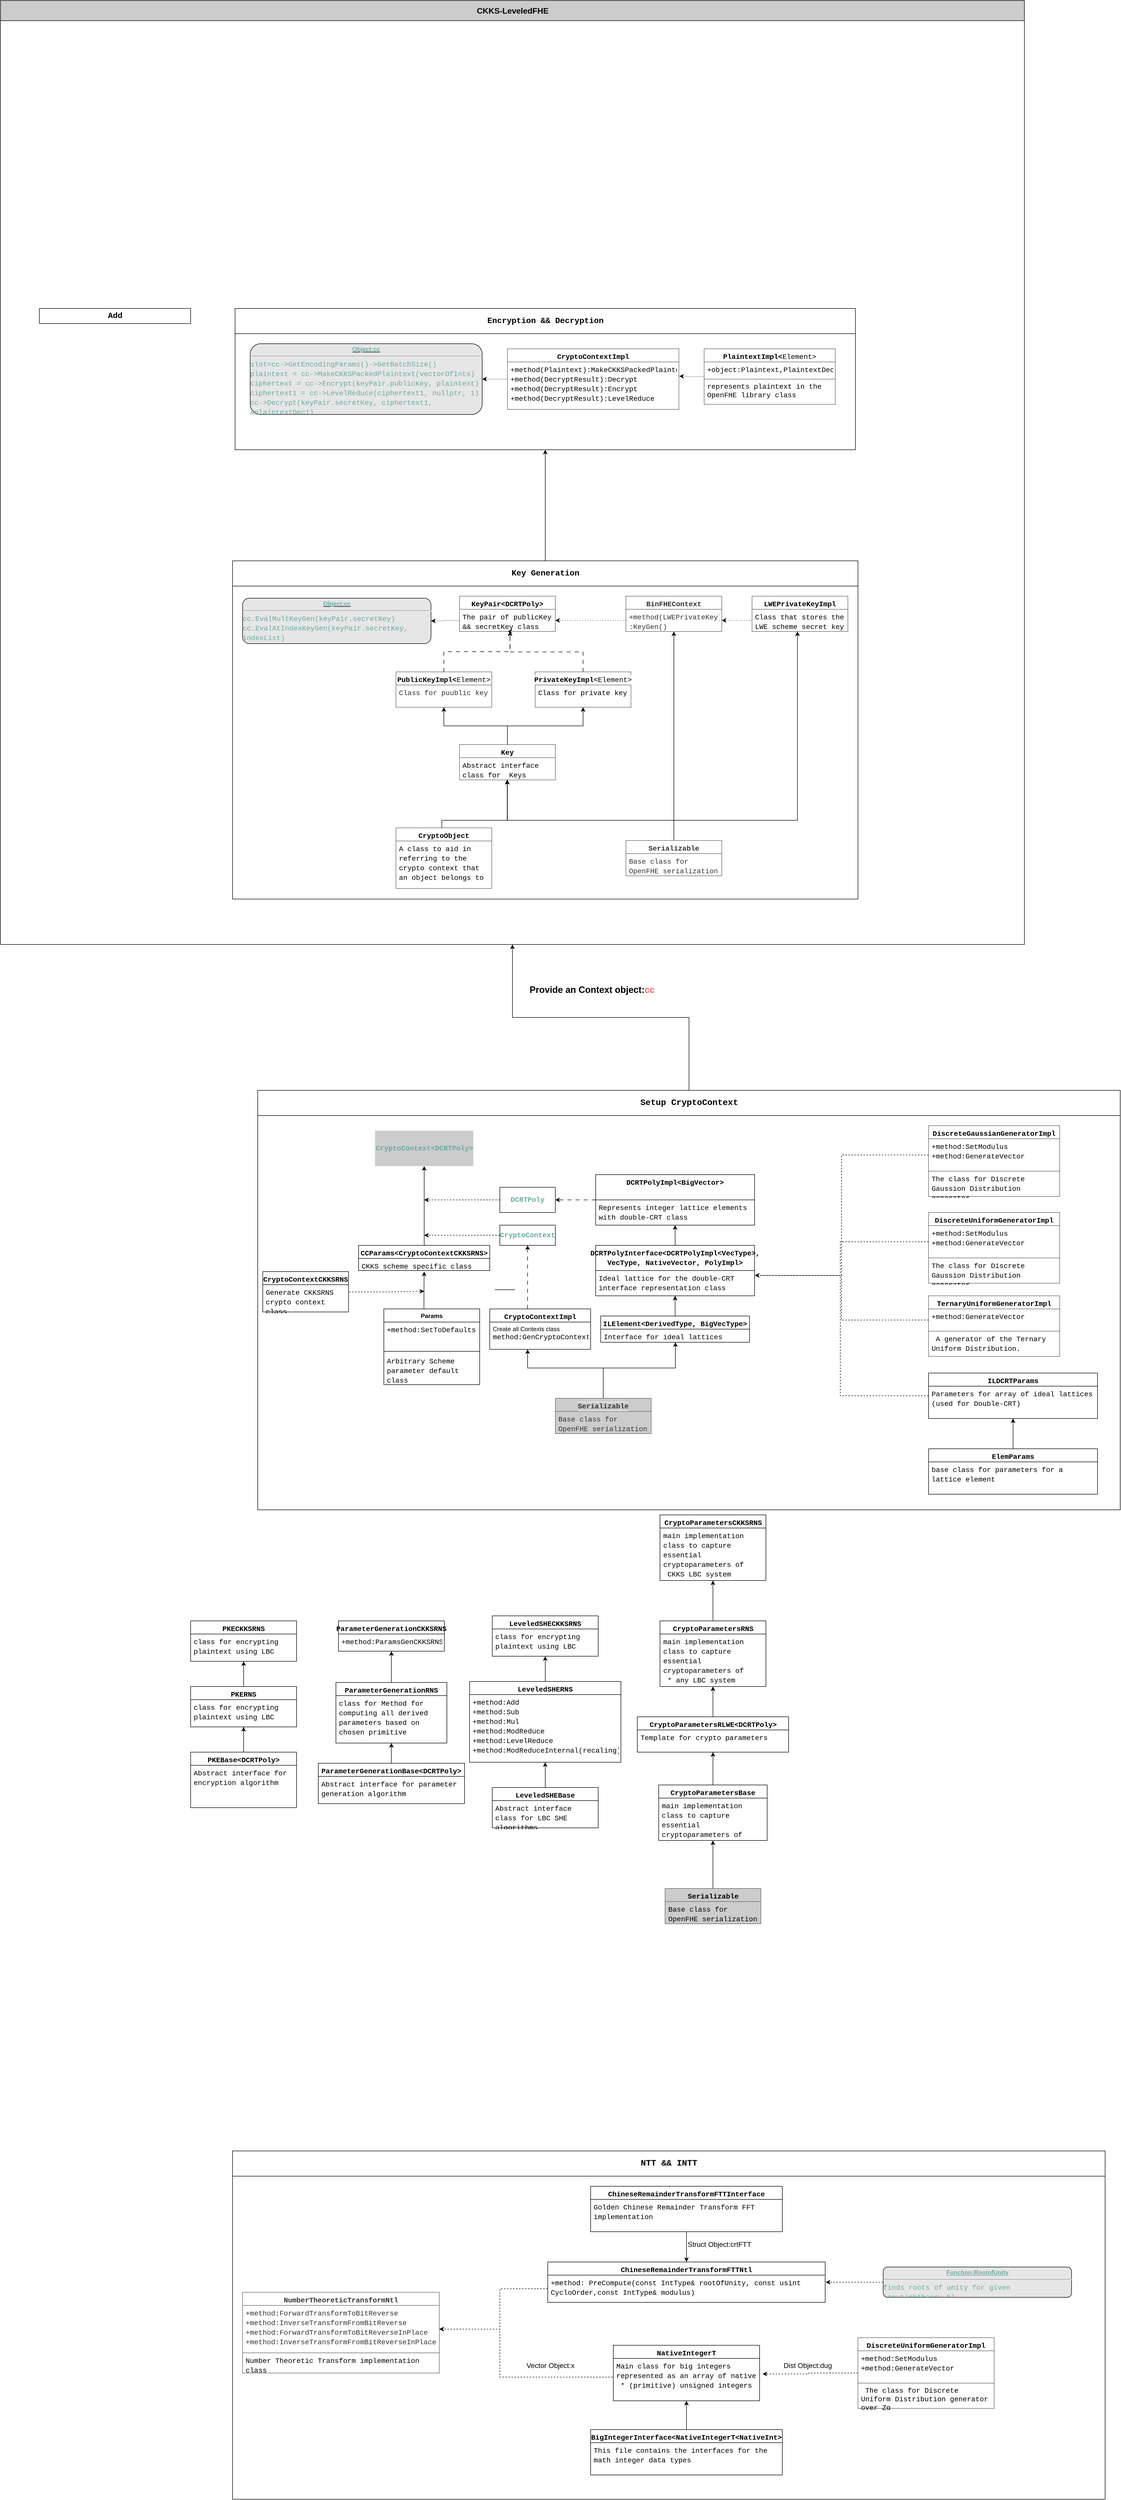 <mxfile version="21.6.9" type="github">
  <diagram id="prtHgNgQTEPvFCAcTncT" name="Page-1">
    <mxGraphModel dx="1730" dy="3433" grid="1" gridSize="10" guides="1" tooltips="1" connect="1" arrows="1" fold="1" page="1" pageScale="1" pageWidth="827" pageHeight="1169" math="0" shadow="0">
      <root>
        <mxCell id="0" />
        <mxCell id="1" parent="0" />
        <mxCell id="dNxyNK7c78bLwvsdeMH5-11" value="&lt;font style=&quot;font-size: 16px;&quot;&gt;CKKS-LeveledFHE&lt;/font&gt;" style="swimlane;html=1;startSize=40;horizontal=1;containerType=tree;glass=0;fillColor=#CCCCCC;" parent="1" vertex="1">
          <mxGeometry x="450" y="-1870" width="2030" height="1870" as="geometry">
            <mxRectangle x="40" y="80" width="90" height="30" as="alternateBounds" />
          </mxGeometry>
        </mxCell>
        <mxCell id="F4W6GdJIVFa8Bw8fIA7z-330" style="edgeStyle=orthogonalEdgeStyle;rounded=0;orthogonalLoop=1;jettySize=auto;html=1;" edge="1" parent="dNxyNK7c78bLwvsdeMH5-11" source="F4W6GdJIVFa8Bw8fIA7z-154" target="F4W6GdJIVFa8Bw8fIA7z-241">
          <mxGeometry relative="1" as="geometry" />
        </mxCell>
        <mxCell id="F4W6GdJIVFa8Bw8fIA7z-154" value="&lt;div style=&quot;font-family: Consolas, &amp;quot;Courier New&amp;quot;, monospace; line-height: 19px;&quot;&gt;&lt;div style=&quot;line-height: 19px;&quot;&gt;&lt;font style=&quot;font-size: 16px;&quot;&gt;Key Generation&lt;/font&gt;&lt;/div&gt;&lt;/div&gt;" style="swimlane;html=1;startSize=50;horizontal=1;containerType=tree;glass=0;align=center;verticalAlign=middle;" vertex="1" parent="dNxyNK7c78bLwvsdeMH5-11">
          <mxGeometry x="460" y="1110" width="1240" height="670" as="geometry">
            <mxRectangle x="1235" y="880" width="190" height="30" as="alternateBounds" />
          </mxGeometry>
        </mxCell>
        <mxCell id="F4W6GdJIVFa8Bw8fIA7z-186" value="&lt;div style=&quot;font-family: Consolas, &amp;quot;Courier New&amp;quot;, monospace; font-size: 14px; line-height: 19px;&quot;&gt;&lt;font color=&quot;#000000&quot;&gt;Key&lt;/font&gt;&lt;/div&gt;" style="swimlane;fontStyle=1;align=center;verticalAlign=top;childLayout=stackLayout;horizontal=1;startSize=26;horizontalStack=0;resizeParent=1;resizeParentMax=0;resizeLast=0;collapsible=1;marginBottom=0;whiteSpace=wrap;html=1;labelBorderColor=none;labelBackgroundColor=default;fillColor=none;fontColor=#333333;strokeColor=#666666;" vertex="1" parent="F4W6GdJIVFa8Bw8fIA7z-154">
          <mxGeometry x="450" y="364" width="190" height="70" as="geometry" />
        </mxCell>
        <mxCell id="F4W6GdJIVFa8Bw8fIA7z-187" value="&lt;div style=&quot;font-family: Consolas, &amp;quot;Courier New&amp;quot;, monospace; font-size: 14px; line-height: 19px;&quot;&gt;&lt;div style=&quot;line-height: 19px;&quot;&gt;&lt;font color=&quot;#000000&quot;&gt;Abstract interface class for &amp;nbsp;Keys&lt;/font&gt;&lt;/div&gt;&lt;/div&gt;" style="text;strokeColor=#666666;fillColor=none;align=left;verticalAlign=top;spacingLeft=4;spacingRight=4;overflow=hidden;rotatable=0;points=[[0,0.5],[1,0.5]];portConstraint=eastwest;whiteSpace=wrap;html=1;fontColor=#333333;" vertex="1" parent="F4W6GdJIVFa8Bw8fIA7z-186">
          <mxGeometry y="26" width="190" height="44" as="geometry" />
        </mxCell>
        <mxCell id="F4W6GdJIVFa8Bw8fIA7z-190" style="edgeStyle=orthogonalEdgeStyle;rounded=0;orthogonalLoop=1;jettySize=auto;html=1;entryX=0.5;entryY=1;entryDx=0;entryDy=0;" edge="1" parent="F4W6GdJIVFa8Bw8fIA7z-154" source="F4W6GdJIVFa8Bw8fIA7z-188" target="F4W6GdJIVFa8Bw8fIA7z-186">
          <mxGeometry relative="1" as="geometry">
            <Array as="points">
              <mxPoint x="875" y="514" />
              <mxPoint x="545" y="514" />
            </Array>
          </mxGeometry>
        </mxCell>
        <mxCell id="F4W6GdJIVFa8Bw8fIA7z-239" style="edgeStyle=orthogonalEdgeStyle;rounded=0;orthogonalLoop=1;jettySize=auto;html=1;exitX=0.5;exitY=0;exitDx=0;exitDy=0;entryX=0.498;entryY=0.982;entryDx=0;entryDy=0;entryPerimeter=0;" edge="1" parent="F4W6GdJIVFa8Bw8fIA7z-154" source="F4W6GdJIVFa8Bw8fIA7z-191" target="F4W6GdJIVFa8Bw8fIA7z-187">
          <mxGeometry relative="1" as="geometry">
            <Array as="points">
              <mxPoint x="415" y="514" />
              <mxPoint x="545" y="514" />
            </Array>
          </mxGeometry>
        </mxCell>
        <mxCell id="F4W6GdJIVFa8Bw8fIA7z-191" value="&lt;div style=&quot;font-family: Consolas, &amp;quot;Courier New&amp;quot;, monospace; font-size: 14px; line-height: 19px;&quot;&gt;&lt;div style=&quot;line-height: 19px;&quot;&gt;&lt;font style=&quot;&quot; color=&quot;#000000&quot;&gt;CryptoObject&lt;/font&gt;&lt;/div&gt;&lt;/div&gt;" style="swimlane;fontStyle=1;align=center;verticalAlign=top;childLayout=stackLayout;horizontal=1;startSize=26;horizontalStack=0;resizeParent=1;resizeParentMax=0;resizeLast=0;collapsible=1;marginBottom=0;whiteSpace=wrap;html=1;labelBorderColor=none;labelBackgroundColor=default;fillColor=none;fontColor=#333333;strokeColor=#666666;" vertex="1" parent="F4W6GdJIVFa8Bw8fIA7z-154">
          <mxGeometry x="324" y="529" width="190" height="120" as="geometry" />
        </mxCell>
        <mxCell id="F4W6GdJIVFa8Bw8fIA7z-192" value="&lt;div style=&quot;font-family: Consolas, &amp;quot;Courier New&amp;quot;, monospace; font-size: 14px; line-height: 19px;&quot;&gt;&lt;div style=&quot;line-height: 19px;&quot;&gt;&lt;font color=&quot;#000000&quot;&gt;A class to aid in referring to the crypto context that an object belongs to&lt;/font&gt;&lt;/div&gt;&lt;/div&gt;" style="text;strokeColor=#666666;fillColor=none;align=left;verticalAlign=top;spacingLeft=4;spacingRight=4;overflow=hidden;rotatable=0;points=[[0,0.5],[1,0.5]];portConstraint=eastwest;whiteSpace=wrap;html=1;fontColor=#333333;" vertex="1" parent="F4W6GdJIVFa8Bw8fIA7z-191">
          <mxGeometry y="26" width="190" height="94" as="geometry" />
        </mxCell>
        <mxCell id="F4W6GdJIVFa8Bw8fIA7z-201" style="edgeStyle=orthogonalEdgeStyle;rounded=0;orthogonalLoop=1;jettySize=auto;html=1;entryX=0.5;entryY=1;entryDx=0;entryDy=0;" edge="1" target="F4W6GdJIVFa8Bw8fIA7z-202" source="F4W6GdJIVFa8Bw8fIA7z-186" parent="F4W6GdJIVFa8Bw8fIA7z-154">
          <mxGeometry relative="1" as="geometry">
            <mxPoint x="765" y="304" as="sourcePoint" />
          </mxGeometry>
        </mxCell>
        <mxCell id="F4W6GdJIVFa8Bw8fIA7z-202" value="&lt;div style=&quot;font-family: Consolas, &amp;quot;Courier New&amp;quot;, monospace; font-size: 14px; line-height: 19px;&quot;&gt;&lt;div style=&quot;line-height: 19px;&quot;&gt;&lt;font color=&quot;#000000&quot;&gt;PublicKeyImpl&amp;lt;&lt;span style=&quot;font-weight: normal;&quot;&gt;Element&lt;/span&gt;&lt;span style=&quot;font-weight: normal;&quot;&gt;&amp;gt;&lt;/span&gt;&lt;/font&gt;&lt;/div&gt;&lt;/div&gt;" style="swimlane;fontStyle=1;align=center;verticalAlign=top;childLayout=stackLayout;horizontal=1;startSize=26;horizontalStack=0;resizeParent=1;resizeParentMax=0;resizeLast=0;collapsible=1;marginBottom=0;whiteSpace=wrap;html=1;labelBorderColor=none;labelBackgroundColor=default;fillColor=none;fontColor=#333333;strokeColor=#666666;" vertex="1" parent="F4W6GdJIVFa8Bw8fIA7z-154">
          <mxGeometry x="324" y="220" width="190" height="70" as="geometry" />
        </mxCell>
        <mxCell id="F4W6GdJIVFa8Bw8fIA7z-203" value="&lt;div style=&quot;font-family: Consolas, &amp;quot;Courier New&amp;quot;, monospace; font-size: 14px; line-height: 19px;&quot;&gt;&lt;div style=&quot;line-height: 19px;&quot;&gt;Class for puublic key&lt;br&gt;&lt;/div&gt;&lt;/div&gt;" style="text;strokeColor=#666666;fillColor=none;align=left;verticalAlign=top;spacingLeft=4;spacingRight=4;overflow=hidden;rotatable=0;points=[[0,0.5],[1,0.5]];portConstraint=eastwest;whiteSpace=wrap;html=1;fontColor=#333333;" vertex="1" parent="F4W6GdJIVFa8Bw8fIA7z-202">
          <mxGeometry y="26" width="190" height="44" as="geometry" />
        </mxCell>
        <mxCell id="F4W6GdJIVFa8Bw8fIA7z-204" style="edgeStyle=orthogonalEdgeStyle;rounded=0;orthogonalLoop=1;jettySize=auto;html=1;entryX=0.5;entryY=1;entryDx=0;entryDy=0;" edge="1" target="F4W6GdJIVFa8Bw8fIA7z-205" source="F4W6GdJIVFa8Bw8fIA7z-186" parent="F4W6GdJIVFa8Bw8fIA7z-154">
          <mxGeometry relative="1" as="geometry">
            <mxPoint x="795" y="278" as="sourcePoint" />
          </mxGeometry>
        </mxCell>
        <mxCell id="F4W6GdJIVFa8Bw8fIA7z-211" style="edgeStyle=orthogonalEdgeStyle;rounded=0;orthogonalLoop=1;jettySize=auto;html=1;exitX=0.5;exitY=0;exitDx=0;exitDy=0;dashed=1;dashPattern=8 8;" edge="1" parent="F4W6GdJIVFa8Bw8fIA7z-154" source="F4W6GdJIVFa8Bw8fIA7z-205">
          <mxGeometry relative="1" as="geometry">
            <mxPoint x="550" y="140" as="targetPoint" />
          </mxGeometry>
        </mxCell>
        <mxCell id="F4W6GdJIVFa8Bw8fIA7z-205" value="&lt;div style=&quot;font-family: Consolas, &amp;quot;Courier New&amp;quot;, monospace; font-size: 14px; line-height: 19px;&quot;&gt;&lt;div style=&quot;line-height: 19px;&quot;&gt;&lt;font color=&quot;#000000&quot;&gt;PrivateKeyImpl&lt;/font&gt;&amp;lt;&lt;span style=&quot;border-color: var(--border-color); color: rgb(0, 0, 0); font-weight: normal;&quot;&gt;Element&lt;/span&gt;&lt;span style=&quot;border-color: var(--border-color); color: rgb(0, 0, 0); font-weight: normal;&quot;&gt;&amp;gt;&lt;/span&gt;&lt;/div&gt;&lt;/div&gt;" style="swimlane;fontStyle=1;align=center;verticalAlign=top;childLayout=stackLayout;horizontal=1;startSize=26;horizontalStack=0;resizeParent=1;resizeParentMax=0;resizeLast=0;collapsible=1;marginBottom=0;whiteSpace=wrap;html=1;labelBorderColor=none;labelBackgroundColor=default;fillColor=none;fontColor=#333333;strokeColor=#666666;" vertex="1" parent="F4W6GdJIVFa8Bw8fIA7z-154">
          <mxGeometry x="600" y="220" width="190" height="70" as="geometry" />
        </mxCell>
        <mxCell id="F4W6GdJIVFa8Bw8fIA7z-206" value="&lt;div style=&quot;font-family: Consolas, &amp;quot;Courier New&amp;quot;, monospace; font-size: 14px; line-height: 19px;&quot;&gt;&lt;div style=&quot;line-height: 19px;&quot;&gt;&lt;div style=&quot;line-height: 19px;&quot;&gt;&lt;font color=&quot;#000000&quot;&gt;Class for private key&lt;/font&gt;&lt;/div&gt;&lt;/div&gt;&lt;/div&gt;" style="text;strokeColor=#666666;fillColor=none;align=left;verticalAlign=top;spacingLeft=4;spacingRight=4;overflow=hidden;rotatable=0;points=[[0,0.5],[1,0.5]];portConstraint=eastwest;whiteSpace=wrap;html=1;fontColor=#333333;" vertex="1" parent="F4W6GdJIVFa8Bw8fIA7z-205">
          <mxGeometry y="26" width="190" height="44" as="geometry" />
        </mxCell>
        <mxCell id="F4W6GdJIVFa8Bw8fIA7z-207" style="edgeStyle=orthogonalEdgeStyle;rounded=0;orthogonalLoop=1;jettySize=auto;html=1;entryX=0.5;entryY=1;entryDx=0;entryDy=0;dashed=1;dashPattern=8 8;" edge="1" target="F4W6GdJIVFa8Bw8fIA7z-208" source="F4W6GdJIVFa8Bw8fIA7z-202" parent="F4W6GdJIVFa8Bw8fIA7z-154">
          <mxGeometry relative="1" as="geometry">
            <mxPoint x="665" y="148" as="sourcePoint" />
            <Array as="points">
              <mxPoint x="419" y="180" />
              <mxPoint x="550" y="180" />
              <mxPoint x="550" y="140" />
            </Array>
          </mxGeometry>
        </mxCell>
        <mxCell id="F4W6GdJIVFa8Bw8fIA7z-208" value="&lt;div style=&quot;font-family: Consolas, &amp;quot;Courier New&amp;quot;, monospace; font-size: 14px; line-height: 19px;&quot;&gt;&lt;div style=&quot;line-height: 19px;&quot;&gt;&lt;font style=&quot;&quot; color=&quot;#000000&quot;&gt;KeyPair&amp;lt;DCRTPoly&amp;gt;&lt;/font&gt;&lt;/div&gt;&lt;/div&gt;" style="swimlane;fontStyle=1;align=center;verticalAlign=top;childLayout=stackLayout;horizontal=1;startSize=26;horizontalStack=0;resizeParent=1;resizeParentMax=0;resizeLast=0;collapsible=1;marginBottom=0;whiteSpace=wrap;html=1;labelBorderColor=none;labelBackgroundColor=default;fillColor=none;fontColor=#333333;strokeColor=#666666;" vertex="1" parent="F4W6GdJIVFa8Bw8fIA7z-154">
          <mxGeometry x="450" y="70" width="190" height="70" as="geometry" />
        </mxCell>
        <mxCell id="F4W6GdJIVFa8Bw8fIA7z-209" value="&lt;div style=&quot;font-family: Consolas, &amp;quot;Courier New&amp;quot;, monospace; font-size: 14px; line-height: 19px;&quot;&gt;&lt;div style=&quot;line-height: 19px;&quot;&gt;&lt;div style=&quot;line-height: 19px;&quot;&gt;&lt;font style=&quot;&quot; color=&quot;#000000&quot;&gt;The pair of publicKey &amp;amp;&amp;amp; secretKey class&lt;/font&gt;&lt;/div&gt;&lt;/div&gt;&lt;/div&gt;" style="text;strokeColor=#666666;fillColor=none;align=left;verticalAlign=top;spacingLeft=4;spacingRight=4;overflow=hidden;rotatable=0;points=[[0,0.5],[1,0.5]];portConstraint=eastwest;whiteSpace=wrap;html=1;fontColor=#333333;" vertex="1" parent="F4W6GdJIVFa8Bw8fIA7z-208">
          <mxGeometry y="26" width="190" height="44" as="geometry" />
        </mxCell>
        <mxCell id="F4W6GdJIVFa8Bw8fIA7z-215" value="" style="edgeStyle=orthogonalEdgeStyle;rounded=0;orthogonalLoop=1;jettySize=auto;html=1;exitX=0.5;exitY=0;exitDx=0;exitDy=0;" edge="1" source="F4W6GdJIVFa8Bw8fIA7z-188" target="F4W6GdJIVFa8Bw8fIA7z-216" parent="F4W6GdJIVFa8Bw8fIA7z-154">
          <mxGeometry relative="1" as="geometry">
            <Array as="points">
              <mxPoint x="875" y="514" />
              <mxPoint x="1120" y="514" />
            </Array>
          </mxGeometry>
        </mxCell>
        <mxCell id="F4W6GdJIVFa8Bw8fIA7z-223" value="" style="edgeStyle=orthogonalEdgeStyle;rounded=0;orthogonalLoop=1;jettySize=auto;html=1;" edge="1" source="F4W6GdJIVFa8Bw8fIA7z-188" target="F4W6GdJIVFa8Bw8fIA7z-224" parent="F4W6GdJIVFa8Bw8fIA7z-154">
          <mxGeometry relative="1" as="geometry" />
        </mxCell>
        <mxCell id="F4W6GdJIVFa8Bw8fIA7z-224" value="&lt;div style=&quot;font-family: Consolas, &amp;quot;Courier New&amp;quot;, monospace; font-size: 14px; line-height: 19px;&quot;&gt;BinFHEContext&lt;br&gt;&lt;/div&gt;" style="swimlane;fontStyle=1;align=center;verticalAlign=top;childLayout=stackLayout;horizontal=1;startSize=26;horizontalStack=0;resizeParent=1;resizeParentMax=0;resizeLast=0;collapsible=1;marginBottom=0;whiteSpace=wrap;html=1;labelBorderColor=none;labelBackgroundColor=default;fillColor=none;fontColor=#333333;strokeColor=#666666;" vertex="1" parent="F4W6GdJIVFa8Bw8fIA7z-154">
          <mxGeometry x="780.0" y="70" width="190" height="70" as="geometry" />
        </mxCell>
        <mxCell id="F4W6GdJIVFa8Bw8fIA7z-225" value="&lt;div style=&quot;font-family: Consolas, &amp;quot;Courier New&amp;quot;, monospace; font-size: 14px; line-height: 19px;&quot;&gt;+method(LWEPrivateKey)&lt;/div&gt;&lt;div style=&quot;font-family: Consolas, &amp;quot;Courier New&amp;quot;, monospace; font-size: 14px; line-height: 19px;&quot;&gt;&lt;span style=&quot;background-color: initial;&quot;&gt;:KeyGen()&lt;/span&gt;&lt;/div&gt;" style="text;strokeColor=#666666;fillColor=none;align=left;verticalAlign=top;spacingLeft=4;spacingRight=4;overflow=hidden;rotatable=0;points=[[0,0.5],[1,0.5]];portConstraint=eastwest;whiteSpace=wrap;html=1;fontColor=#333333;" vertex="1" parent="F4W6GdJIVFa8Bw8fIA7z-224">
          <mxGeometry y="26" width="190" height="44" as="geometry" />
        </mxCell>
        <mxCell id="F4W6GdJIVFa8Bw8fIA7z-216" value="&lt;div style=&quot;font-family: Consolas, &amp;quot;Courier New&amp;quot;, monospace; font-size: 14px; line-height: 19px;&quot;&gt;&lt;div style=&quot;line-height: 19px;&quot;&gt;&lt;font style=&quot;&quot; color=&quot;#000000&quot;&gt;LWEPrivateKeyImpl&lt;/font&gt;&lt;/div&gt;&lt;/div&gt;" style="swimlane;fontStyle=1;align=center;verticalAlign=top;childLayout=stackLayout;horizontal=1;startSize=26;horizontalStack=0;resizeParent=1;resizeParentMax=0;resizeLast=0;collapsible=1;marginBottom=0;whiteSpace=wrap;html=1;labelBorderColor=none;labelBackgroundColor=default;fillColor=none;fontColor=#333333;strokeColor=#666666;" vertex="1" parent="F4W6GdJIVFa8Bw8fIA7z-154">
          <mxGeometry x="1030.0" y="70" width="190" height="70" as="geometry" />
        </mxCell>
        <mxCell id="F4W6GdJIVFa8Bw8fIA7z-217" value="&lt;div style=&quot;font-family: Consolas, &amp;quot;Courier New&amp;quot;, monospace; font-size: 14px; line-height: 19px;&quot;&gt;&lt;div style=&quot;line-height: 19px;&quot;&gt;&lt;font color=&quot;#000000&quot;&gt;Class that stores the LWE scheme secret key&lt;/font&gt;&lt;/div&gt;&lt;/div&gt;" style="text;strokeColor=#666666;fillColor=none;align=left;verticalAlign=top;spacingLeft=4;spacingRight=4;overflow=hidden;rotatable=0;points=[[0,0.5],[1,0.5]];portConstraint=eastwest;whiteSpace=wrap;html=1;fontColor=#333333;" vertex="1" parent="F4W6GdJIVFa8Bw8fIA7z-216">
          <mxGeometry y="26" width="190" height="44" as="geometry" />
        </mxCell>
        <mxCell id="F4W6GdJIVFa8Bw8fIA7z-227" style="edgeStyle=orthogonalEdgeStyle;rounded=0;orthogonalLoop=1;jettySize=auto;html=1;exitX=0;exitY=0.5;exitDx=0;exitDy=0;entryX=1;entryY=0.5;entryDx=0;entryDy=0;dashed=1;dashPattern=1 4;" edge="1" parent="F4W6GdJIVFa8Bw8fIA7z-154" source="F4W6GdJIVFa8Bw8fIA7z-217" target="F4W6GdJIVFa8Bw8fIA7z-225">
          <mxGeometry relative="1" as="geometry" />
        </mxCell>
        <mxCell id="F4W6GdJIVFa8Bw8fIA7z-228" style="edgeStyle=orthogonalEdgeStyle;rounded=0;orthogonalLoop=1;jettySize=auto;html=1;exitX=0;exitY=0.5;exitDx=0;exitDy=0;entryX=1;entryY=0.5;entryDx=0;entryDy=0;dashed=1;dashPattern=1 4;" edge="1" parent="F4W6GdJIVFa8Bw8fIA7z-154" source="F4W6GdJIVFa8Bw8fIA7z-225" target="F4W6GdJIVFa8Bw8fIA7z-209">
          <mxGeometry relative="1" as="geometry" />
        </mxCell>
        <mxCell id="F4W6GdJIVFa8Bw8fIA7z-188" value="&lt;div style=&quot;font-family: Consolas, &amp;quot;Courier New&amp;quot;, monospace; font-size: 14px; line-height: 19px;&quot;&gt;Serializable&lt;/div&gt;" style="swimlane;fontStyle=1;align=center;verticalAlign=top;childLayout=stackLayout;horizontal=1;startSize=26;horizontalStack=0;resizeParent=1;resizeParentMax=0;resizeLast=0;collapsible=1;marginBottom=0;whiteSpace=wrap;html=1;labelBorderColor=none;labelBackgroundColor=default;fillColor=none;fontColor=#333333;strokeColor=#666666;" vertex="1" parent="F4W6GdJIVFa8Bw8fIA7z-154">
          <mxGeometry x="780" y="554" width="190" height="70" as="geometry" />
        </mxCell>
        <mxCell id="F4W6GdJIVFa8Bw8fIA7z-189" value="&lt;div style=&quot;font-family: Consolas, &amp;quot;Courier New&amp;quot;, monospace; font-size: 14px; line-height: 19px;&quot;&gt;Base class for OpenFHE serialization&lt;/div&gt;" style="text;strokeColor=#666666;fillColor=none;align=left;verticalAlign=top;spacingLeft=4;spacingRight=4;overflow=hidden;rotatable=0;points=[[0,0.5],[1,0.5]];portConstraint=eastwest;whiteSpace=wrap;html=1;fontColor=#333333;" vertex="1" parent="F4W6GdJIVFa8Bw8fIA7z-188">
          <mxGeometry y="26" width="190" height="44" as="geometry" />
        </mxCell>
        <mxCell id="F4W6GdJIVFa8Bw8fIA7z-234" value="&lt;p style=&quot;margin:0px;margin-top:4px;text-align:center;text-decoration:underline;&quot;&gt;&lt;b&gt;&lt;font color=&quot;#67ab9f&quot;&gt;Object:cc&lt;/font&gt;&lt;/b&gt;&lt;/p&gt;&lt;hr&gt;&lt;div style=&quot;font-family: Consolas, &amp;quot;Courier New&amp;quot;, monospace; font-size: 14px; line-height: 19px;&quot;&gt;&lt;font color=&quot;#67ab9f&quot;&gt;cc.EvalMultKeyGen(keyPair.secretKey)&lt;/font&gt;&lt;/div&gt;&lt;div style=&quot;font-family: Consolas, &amp;quot;Courier New&amp;quot;, monospace; font-size: 14px; line-height: 19px;&quot;&gt;&lt;font color=&quot;#67ab9f&quot;&gt;cc.EvalAtIndexKeyGen(keyPair.secretKey, indexList)&lt;/font&gt;&lt;/div&gt;" style="verticalAlign=top;align=left;overflow=fill;fontSize=12;fontFamily=Helvetica;html=1;whiteSpace=wrap;rounded=1;fillColor=#E6E6E6;" vertex="1" parent="F4W6GdJIVFa8Bw8fIA7z-154">
          <mxGeometry x="20" y="74" width="373.5" height="90" as="geometry" />
        </mxCell>
        <mxCell id="F4W6GdJIVFa8Bw8fIA7z-235" style="edgeStyle=orthogonalEdgeStyle;rounded=0;orthogonalLoop=1;jettySize=auto;html=1;exitX=0;exitY=0.5;exitDx=0;exitDy=0;entryX=1;entryY=0.5;entryDx=0;entryDy=0;dashed=1;dashPattern=1 2;" edge="1" parent="F4W6GdJIVFa8Bw8fIA7z-154" source="F4W6GdJIVFa8Bw8fIA7z-209" target="F4W6GdJIVFa8Bw8fIA7z-234">
          <mxGeometry relative="1" as="geometry">
            <mxPoint x="410.0" y="118.5" as="targetPoint" />
          </mxGeometry>
        </mxCell>
        <mxCell id="F4W6GdJIVFa8Bw8fIA7z-241" value="&lt;div style=&quot;font-family: Consolas, &amp;quot;Courier New&amp;quot;, monospace; line-height: 19px;&quot;&gt;&lt;div style=&quot;line-height: 19px;&quot;&gt;&lt;span style=&quot;font-size: 16px;&quot;&gt;Encryption &amp;amp;&amp;amp; Decryption&lt;/span&gt;&lt;/div&gt;&lt;/div&gt;" style="swimlane;html=1;startSize=50;horizontal=1;containerType=tree;glass=0;align=center;verticalAlign=middle;" vertex="1" parent="dNxyNK7c78bLwvsdeMH5-11">
          <mxGeometry x="465" y="610" width="1230" height="280" as="geometry">
            <mxRectangle x="1180" y="720" width="300" height="30" as="alternateBounds" />
          </mxGeometry>
        </mxCell>
        <mxCell id="F4W6GdJIVFa8Bw8fIA7z-264" style="edgeStyle=orthogonalEdgeStyle;rounded=0;orthogonalLoop=1;jettySize=auto;html=1;exitX=0;exitY=0.5;exitDx=0;exitDy=0;entryX=1;entryY=0.5;entryDx=0;entryDy=0;dashed=1;dashPattern=1 4;" edge="1" parent="F4W6GdJIVFa8Bw8fIA7z-241" source="F4W6GdJIVFa8Bw8fIA7z-263">
          <mxGeometry relative="1" as="geometry">
            <mxPoint x="970.0" y="118.0" as="targetPoint" />
          </mxGeometry>
        </mxCell>
        <mxCell id="F4W6GdJIVFa8Bw8fIA7z-364" style="edgeStyle=orthogonalEdgeStyle;rounded=0;orthogonalLoop=1;jettySize=auto;html=1;entryX=1.002;entryY=0.301;entryDx=0;entryDy=0;entryPerimeter=0;dashed=1;dashPattern=1 2;" edge="1" parent="F4W6GdJIVFa8Bw8fIA7z-241" source="F4W6GdJIVFa8Bw8fIA7z-273" target="F4W6GdJIVFa8Bw8fIA7z-324">
          <mxGeometry relative="1" as="geometry" />
        </mxCell>
        <mxCell id="F4W6GdJIVFa8Bw8fIA7z-273" value="&lt;div style=&quot;font-family: Consolas, &amp;quot;Courier New&amp;quot;, monospace; font-size: 14px; line-height: 19px;&quot;&gt;&lt;div style=&quot;line-height: 19px;&quot;&gt;&lt;font color=&quot;#000000&quot;&gt;PlaintextImpl&amp;lt;&lt;span style=&quot;font-weight: normal;&quot;&gt;Element&lt;/span&gt;&lt;span style=&quot;font-weight: normal;&quot;&gt;&amp;gt;&lt;/span&gt;&lt;/font&gt;&lt;/div&gt;&lt;/div&gt;" style="swimlane;fontStyle=1;align=center;verticalAlign=top;childLayout=stackLayout;horizontal=1;startSize=26;horizontalStack=0;resizeParent=1;resizeParentMax=0;resizeLast=0;collapsible=1;marginBottom=0;whiteSpace=wrap;html=1;labelBorderColor=none;labelBackgroundColor=default;fillColor=none;fontColor=#333333;strokeColor=#666666;" vertex="1" parent="F4W6GdJIVFa8Bw8fIA7z-241">
          <mxGeometry x="930" y="80" width="260" height="110" as="geometry" />
        </mxCell>
        <mxCell id="F4W6GdJIVFa8Bw8fIA7z-274" value="&lt;div style=&quot;font-family: Consolas, &amp;quot;Courier New&amp;quot;, monospace; font-size: 14px; line-height: 19px;&quot;&gt;&lt;div style=&quot;line-height: 19px;&quot;&gt;&lt;div style=&quot;line-height: 19px;&quot;&gt;&lt;span style=&quot;background-color: initial; color: rgb(0, 0, 0);&quot;&gt;+object:Plaintext,PlaintextDec1&lt;/span&gt;&lt;br&gt;&lt;/div&gt;&lt;div style=&quot;line-height: 19px;&quot;&gt;&lt;div&gt;&lt;br&gt;&lt;/div&gt;&lt;/div&gt;&lt;/div&gt;&lt;/div&gt;" style="text;strokeColor=#666666;fillColor=none;align=left;verticalAlign=top;spacingLeft=4;spacingRight=4;overflow=hidden;rotatable=0;points=[[0,0.5],[1,0.5]];portConstraint=eastwest;whiteSpace=wrap;html=1;fontColor=#333333;" vertex="1" parent="F4W6GdJIVFa8Bw8fIA7z-273">
          <mxGeometry y="26" width="260" height="34" as="geometry" />
        </mxCell>
        <mxCell id="F4W6GdJIVFa8Bw8fIA7z-355" value="&lt;font style=&quot;font-size: 14px;&quot; face=&quot;Consolas, Courier New, monospace&quot;&gt;represents plaintext in the OpenFHE library class&lt;/font&gt;" style="text;strokeColor=none;fillColor=none;align=left;verticalAlign=top;spacingLeft=4;spacingRight=4;overflow=hidden;rotatable=0;points=[[0,0.5],[1,0.5]];portConstraint=eastwest;whiteSpace=wrap;html=1;" vertex="1" parent="F4W6GdJIVFa8Bw8fIA7z-273">
          <mxGeometry y="60" width="260" height="50" as="geometry" />
        </mxCell>
        <mxCell id="F4W6GdJIVFa8Bw8fIA7z-367" style="edgeStyle=orthogonalEdgeStyle;rounded=0;orthogonalLoop=1;jettySize=auto;html=1;entryX=1;entryY=0.5;entryDx=0;entryDy=0;dashed=1;dashPattern=1 2;" edge="1" parent="F4W6GdJIVFa8Bw8fIA7z-241" source="F4W6GdJIVFa8Bw8fIA7z-323" target="F4W6GdJIVFa8Bw8fIA7z-366">
          <mxGeometry relative="1" as="geometry" />
        </mxCell>
        <mxCell id="F4W6GdJIVFa8Bw8fIA7z-323" value="&lt;div style=&quot;font-family: Consolas, &amp;quot;Courier New&amp;quot;, monospace; font-size: 14px; line-height: 19px;&quot;&gt;&lt;div style=&quot;line-height: 19px;&quot;&gt;&lt;div style=&quot;line-height: 19px;&quot;&gt;&lt;font style=&quot;&quot; color=&quot;#000000&quot;&gt;CryptoContextImpl&lt;/font&gt;&lt;/div&gt;&lt;/div&gt;&lt;/div&gt;" style="swimlane;fontStyle=1;align=center;verticalAlign=top;childLayout=stackLayout;horizontal=1;startSize=26;horizontalStack=0;resizeParent=1;resizeParentMax=0;resizeLast=0;collapsible=1;marginBottom=0;whiteSpace=wrap;html=1;labelBorderColor=none;labelBackgroundColor=default;fillColor=none;fontColor=#333333;strokeColor=#666666;" vertex="1" parent="F4W6GdJIVFa8Bw8fIA7z-241">
          <mxGeometry x="540" y="80" width="340" height="120" as="geometry" />
        </mxCell>
        <mxCell id="F4W6GdJIVFa8Bw8fIA7z-324" value="&lt;div style=&quot;font-family: Consolas, &amp;quot;Courier New&amp;quot;, monospace; font-size: 14px; line-height: 19px;&quot;&gt;&lt;div style=&quot;line-height: 19px;&quot;&gt;&lt;div style=&quot;line-height: 19px;&quot;&gt;&lt;font style=&quot;&quot; color=&quot;#000000&quot;&gt;+method(Plaintext):MakeCKKSPackedPlaintext&lt;br&gt;&lt;/font&gt;&lt;/div&gt;&lt;div style=&quot;line-height: 19px;&quot;&gt;&lt;font color=&quot;#000000&quot;&gt;+method(DecryptResult):Decrypt&lt;/font&gt;&lt;/div&gt;&lt;div style=&quot;line-height: 19px;&quot;&gt;&lt;font color=&quot;#000000&quot;&gt;+method(DecryptResult):Encrypt&lt;br&gt;&lt;/font&gt;&lt;/div&gt;&lt;div style=&quot;line-height: 19px;&quot;&gt;&lt;font style=&quot;&quot; color=&quot;#000000&quot;&gt;+method(DecryptResult):LevelReduce&lt;/font&gt;&lt;br&gt;&lt;/div&gt;&lt;/div&gt;&lt;/div&gt;" style="text;strokeColor=#666666;fillColor=none;align=left;verticalAlign=top;spacingLeft=4;spacingRight=4;overflow=hidden;rotatable=0;points=[[0,0.5],[1,0.5]];portConstraint=eastwest;whiteSpace=wrap;html=1;fontColor=#333333;" vertex="1" parent="F4W6GdJIVFa8Bw8fIA7z-323">
          <mxGeometry y="26" width="340" height="94" as="geometry" />
        </mxCell>
        <mxCell id="F4W6GdJIVFa8Bw8fIA7z-366" value="&lt;p style=&quot;margin:0px;margin-top:4px;text-align:center;text-decoration:underline;&quot;&gt;&lt;b&gt;&lt;font color=&quot;#67ab9f&quot;&gt;Object:cc&lt;/font&gt;&lt;/b&gt;&lt;/p&gt;&lt;hr&gt;&lt;div style=&quot;font-family: Consolas, &amp;quot;Courier New&amp;quot;, monospace; font-size: 14px; line-height: 19px;&quot;&gt;&lt;div style=&quot;line-height: 19px;&quot;&gt;&lt;font color=&quot;#67ab9f&quot;&gt;slot=cc-&amp;gt;GetEncodingParams()-&amp;gt;GetBatchSize()&lt;/font&gt;&lt;/div&gt;&lt;div style=&quot;line-height: 19px;&quot;&gt;&lt;div style=&quot;line-height: 19px;&quot;&gt;&lt;font color=&quot;#67ab9f&quot;&gt;plaintext = cc-&amp;gt;MakeCKKSPackedPlaintext(vectorOfInts)&lt;/font&gt;&lt;/div&gt;&lt;div style=&quot;line-height: 19px;&quot;&gt;&lt;div style=&quot;line-height: 19px;&quot;&gt;&lt;font color=&quot;#67ab9f&quot;&gt;ciphertext = cc-&amp;gt;Encrypt(keyPair.publicKey, plaintext)&lt;/font&gt;&lt;/div&gt;&lt;div style=&quot;line-height: 19px;&quot;&gt;&lt;div style=&quot;line-height: 19px;&quot;&gt;&lt;font color=&quot;#67ab9f&quot;&gt;ciphertext1 = cc-&amp;gt;LevelReduce(ciphertext1, nullptr, 1)&lt;/font&gt;&lt;/div&gt;&lt;/div&gt;&lt;/div&gt;&lt;/div&gt;&lt;div style=&quot;line-height: 19px;&quot;&gt;&lt;div style=&quot;line-height: 19px;&quot;&gt;&lt;font color=&quot;#67ab9f&quot;&gt;cc-&amp;gt;Decrypt(keyPair.secretKey, ciphertext1, &amp;amp;plaintextDec1)&lt;/font&gt;&lt;/div&gt;&lt;/div&gt;&lt;/div&gt;" style="verticalAlign=top;align=left;overflow=fill;fontSize=12;fontFamily=Helvetica;html=1;whiteSpace=wrap;rounded=1;fillColor=#E6E6E6;" vertex="1" parent="F4W6GdJIVFa8Bw8fIA7z-241">
          <mxGeometry x="30" y="69.88" width="460" height="140.25" as="geometry" />
        </mxCell>
        <mxCell id="F4W6GdJIVFa8Bw8fIA7z-426" value="&lt;div style=&quot;font-family: Consolas, &amp;quot;Courier New&amp;quot;, monospace; line-height: 19px;&quot;&gt;&lt;div style=&quot;line-height: 19px;&quot;&gt;&lt;span style=&quot;font-size: 16px;&quot;&gt;Add&lt;/span&gt;&lt;/div&gt;&lt;/div&gt;" style="swimlane;html=1;startSize=50;horizontal=1;containerType=tree;glass=0;align=center;verticalAlign=middle;" vertex="1" collapsed="1" parent="dNxyNK7c78bLwvsdeMH5-11">
          <mxGeometry x="77" y="610" width="300" height="30" as="geometry">
            <mxRectangle x="500" y="1270" width="1330" height="230" as="alternateBounds" />
          </mxGeometry>
        </mxCell>
        <mxCell id="F4W6GdJIVFa8Bw8fIA7z-427" style="edgeStyle=orthogonalEdgeStyle;rounded=0;orthogonalLoop=1;jettySize=auto;html=1;exitX=0;exitY=0.5;exitDx=0;exitDy=0;entryX=1;entryY=0.5;entryDx=0;entryDy=0;dashed=1;dashPattern=1 4;" edge="1" parent="F4W6GdJIVFa8Bw8fIA7z-426">
          <mxGeometry relative="1" as="geometry">
            <mxPoint x="970.0" y="118.0" as="targetPoint" />
          </mxGeometry>
        </mxCell>
        <mxCell id="F4W6GdJIVFa8Bw8fIA7z-428" style="edgeStyle=orthogonalEdgeStyle;rounded=0;orthogonalLoop=1;jettySize=auto;html=1;entryX=1.002;entryY=0.301;entryDx=0;entryDy=0;entryPerimeter=0;dashed=1;dashPattern=1 2;" edge="1" parent="F4W6GdJIVFa8Bw8fIA7z-426" source="F4W6GdJIVFa8Bw8fIA7z-429" target="F4W6GdJIVFa8Bw8fIA7z-434">
          <mxGeometry relative="1" as="geometry" />
        </mxCell>
        <mxCell id="F4W6GdJIVFa8Bw8fIA7z-429" value="&lt;div style=&quot;font-family: Consolas, &amp;quot;Courier New&amp;quot;, monospace; font-size: 14px; line-height: 19px;&quot;&gt;&lt;div style=&quot;line-height: 19px;&quot;&gt;&lt;font color=&quot;#000000&quot;&gt;PlaintextImpl&amp;lt;&lt;span style=&quot;font-weight: normal;&quot;&gt;Element&lt;/span&gt;&lt;span style=&quot;font-weight: normal;&quot;&gt;&amp;gt;&lt;/span&gt;&lt;/font&gt;&lt;/div&gt;&lt;/div&gt;" style="swimlane;fontStyle=1;align=center;verticalAlign=top;childLayout=stackLayout;horizontal=1;startSize=26;horizontalStack=0;resizeParent=1;resizeParentMax=0;resizeLast=0;collapsible=1;marginBottom=0;whiteSpace=wrap;html=1;labelBorderColor=none;labelBackgroundColor=default;fillColor=none;fontColor=#333333;strokeColor=#666666;" vertex="1" parent="F4W6GdJIVFa8Bw8fIA7z-426">
          <mxGeometry x="1052" y="79.94" width="260" height="110" as="geometry" />
        </mxCell>
        <mxCell id="F4W6GdJIVFa8Bw8fIA7z-430" value="&lt;div style=&quot;font-family: Consolas, &amp;quot;Courier New&amp;quot;, monospace; font-size: 14px; line-height: 19px;&quot;&gt;&lt;div style=&quot;line-height: 19px;&quot;&gt;&lt;div style=&quot;line-height: 19px;&quot;&gt;&lt;span style=&quot;background-color: initial; color: rgb(0, 0, 0);&quot;&gt;+object:Plaintext&lt;/span&gt;&lt;/div&gt;&lt;/div&gt;&lt;/div&gt;" style="text;strokeColor=#666666;fillColor=none;align=left;verticalAlign=top;spacingLeft=4;spacingRight=4;overflow=hidden;rotatable=0;points=[[0,0.5],[1,0.5]];portConstraint=eastwest;whiteSpace=wrap;html=1;fontColor=#333333;" vertex="1" parent="F4W6GdJIVFa8Bw8fIA7z-429">
          <mxGeometry y="26" width="260" height="34" as="geometry" />
        </mxCell>
        <mxCell id="F4W6GdJIVFa8Bw8fIA7z-431" value="&lt;font style=&quot;font-size: 14px;&quot; face=&quot;Consolas, Courier New, monospace&quot;&gt;represents plaintext in the OpenFHE library class&lt;/font&gt;" style="text;strokeColor=none;fillColor=none;align=left;verticalAlign=top;spacingLeft=4;spacingRight=4;overflow=hidden;rotatable=0;points=[[0,0.5],[1,0.5]];portConstraint=eastwest;whiteSpace=wrap;html=1;" vertex="1" parent="F4W6GdJIVFa8Bw8fIA7z-429">
          <mxGeometry y="60" width="260" height="50" as="geometry" />
        </mxCell>
        <mxCell id="F4W6GdJIVFa8Bw8fIA7z-432" style="edgeStyle=orthogonalEdgeStyle;rounded=0;orthogonalLoop=1;jettySize=auto;html=1;entryX=1;entryY=0.5;entryDx=0;entryDy=0;dashed=1;dashPattern=1 2;" edge="1" parent="F4W6GdJIVFa8Bw8fIA7z-426" source="F4W6GdJIVFa8Bw8fIA7z-433" target="F4W6GdJIVFa8Bw8fIA7z-435">
          <mxGeometry relative="1" as="geometry" />
        </mxCell>
        <mxCell id="F4W6GdJIVFa8Bw8fIA7z-433" value="&lt;div style=&quot;font-family: Consolas, &amp;quot;Courier New&amp;quot;, monospace; font-size: 14px; line-height: 19px;&quot;&gt;&lt;div style=&quot;line-height: 19px;&quot;&gt;&lt;div style=&quot;line-height: 19px;&quot;&gt;&lt;font style=&quot;&quot; color=&quot;#000000&quot;&gt;CryptoContextImpl&lt;/font&gt;&lt;/div&gt;&lt;/div&gt;&lt;/div&gt;" style="swimlane;fontStyle=1;align=center;verticalAlign=top;childLayout=stackLayout;horizontal=1;startSize=26;horizontalStack=0;resizeParent=1;resizeParentMax=0;resizeLast=0;collapsible=1;marginBottom=0;whiteSpace=wrap;html=1;labelBorderColor=none;labelBackgroundColor=default;fillColor=none;fontColor=#333333;strokeColor=#666666;" vertex="1" parent="F4W6GdJIVFa8Bw8fIA7z-426">
          <mxGeometry x="662" y="79.94" width="340" height="120" as="geometry" />
        </mxCell>
        <mxCell id="F4W6GdJIVFa8Bw8fIA7z-434" value="&lt;div style=&quot;font-family: Consolas, &amp;quot;Courier New&amp;quot;, monospace; font-size: 14px; line-height: 19px;&quot;&gt;&lt;div style=&quot;line-height: 19px;&quot;&gt;&lt;div style=&quot;line-height: 19px;&quot;&gt;&lt;font style=&quot;&quot; color=&quot;#000000&quot;&gt;+method(Plaintext):MakeCKKSPackedPlaintext&lt;/font&gt;&lt;/div&gt;&lt;div style=&quot;line-height: 19px;&quot;&gt;&lt;font color=&quot;#000000&quot;&gt;+method(DecryptResult):Encrypt&lt;br&gt;&lt;/font&gt;&lt;/div&gt;&lt;div style=&quot;line-height: 19px;&quot;&gt;&lt;font style=&quot;&quot; color=&quot;#000000&quot;&gt;+method(DecryptResult):EvalAdd&lt;/font&gt;&lt;br&gt;&lt;/div&gt;&lt;div style=&quot;line-height: 19px;&quot;&gt;+method(DecryptResult):EvalAddInPlace&lt;font style=&quot;&quot; color=&quot;#000000&quot;&gt;&lt;br&gt;&lt;/font&gt;&lt;/div&gt;&lt;/div&gt;&lt;/div&gt;" style="text;strokeColor=#666666;fillColor=none;align=left;verticalAlign=top;spacingLeft=4;spacingRight=4;overflow=hidden;rotatable=0;points=[[0,0.5],[1,0.5]];portConstraint=eastwest;whiteSpace=wrap;html=1;fontColor=#333333;" vertex="1" parent="F4W6GdJIVFa8Bw8fIA7z-433">
          <mxGeometry y="26" width="340" height="94" as="geometry" />
        </mxCell>
        <mxCell id="F4W6GdJIVFa8Bw8fIA7z-435" value="&lt;p style=&quot;margin:0px;margin-top:4px;text-align:center;text-decoration:underline;&quot;&gt;&lt;b&gt;&lt;font color=&quot;#67ab9f&quot;&gt;Object:cc&lt;/font&gt;&lt;/b&gt;&lt;/p&gt;&lt;hr&gt;&lt;div style=&quot;font-family: Consolas, &amp;quot;Courier New&amp;quot;, monospace; font-size: 14px; line-height: 19px;&quot;&gt;&lt;div style=&quot;line-height: 19px;&quot;&gt;&lt;font color=&quot;#67ab9f&quot;&gt;slot=cc-&amp;gt;GetEncodingParams()-&amp;gt;GetBatchSize()&lt;/font&gt;&lt;/div&gt;&lt;div style=&quot;line-height: 19px;&quot;&gt;&lt;font color=&quot;#67ab9f&quot;&gt;plaintext1 = cc-&amp;gt;MakeCKKSPackedPlaintext(vectorOfInts1);&lt;/font&gt;&lt;/div&gt;&lt;div style=&quot;line-height: 19px;&quot;&gt;&lt;div style=&quot;line-height: 19px;&quot;&gt;&lt;div style=&quot;line-height: 19px;&quot;&gt;&lt;div style=&quot;&quot;&gt;&lt;font color=&quot;#67ab9f&quot;&gt;plaintext2 = cc-&amp;gt;MakeCKKSPackedPlaintext(vectorOfInts2);&lt;/font&gt;&lt;/div&gt;&lt;div style=&quot;&quot;&gt;&lt;font color=&quot;#67ab9f&quot;&gt;ciphertext1 = cc-&amp;gt;Encrypt(keyPair.publicKey, plaintext1);&lt;/font&gt;&lt;/div&gt;&lt;div style=&quot;&quot;&gt;&lt;font color=&quot;#67ab9f&quot;&gt;ciphertext2 = cc-&amp;gt;Encrypt(keyPair.publicKey, plaintext2);&lt;/font&gt;&lt;/div&gt;&lt;div style=&quot;&quot;&gt;&lt;div style=&quot;line-height: 19px;&quot;&gt;&lt;font style=&quot;&quot; color=&quot;#67ab9f&quot;&gt;ciphertextAdd = cc-&amp;gt;EvalAdd(ciphertext1, ciphertext2)&lt;/font&gt;&lt;/div&gt;&lt;/div&gt;&lt;/div&gt;&lt;/div&gt;&lt;/div&gt;&lt;/div&gt;" style="verticalAlign=top;align=left;overflow=fill;fontSize=12;fontFamily=Helvetica;html=1;whiteSpace=wrap;rounded=1;fillColor=#E6E6E6;" vertex="1" parent="F4W6GdJIVFa8Bw8fIA7z-426">
          <mxGeometry x="30" y="59.88" width="580" height="160.12" as="geometry" />
        </mxCell>
        <mxCell id="F4W6GdJIVFa8Bw8fIA7z-11" style="edgeStyle=orthogonalEdgeStyle;rounded=0;orthogonalLoop=1;jettySize=auto;html=1;exitX=0.5;exitY=0;exitDx=0;exitDy=0;entryX=0.5;entryY=1;entryDx=0;entryDy=0;" edge="1" parent="1" source="F4W6GdJIVFa8Bw8fIA7z-2" target="dNxyNK7c78bLwvsdeMH5-11">
          <mxGeometry relative="1" as="geometry" />
        </mxCell>
        <mxCell id="F4W6GdJIVFa8Bw8fIA7z-2" value="&lt;div style=&quot;font-family: Consolas, &amp;quot;Courier New&amp;quot;, monospace; line-height: 19px;&quot;&gt;&lt;font style=&quot;font-size: 17px;&quot;&gt;Setup CryptoContext&lt;/font&gt;&lt;/div&gt;" style="swimlane;html=1;startSize=50;horizontal=1;containerType=tree;glass=0;align=center;verticalAlign=middle;" vertex="1" parent="1">
          <mxGeometry x="960" y="289" width="1710" height="831" as="geometry">
            <mxRectangle x="900" y="820" width="190" height="40" as="alternateBounds" />
          </mxGeometry>
        </mxCell>
        <mxCell id="F4W6GdJIVFa8Bw8fIA7z-43" style="edgeStyle=orthogonalEdgeStyle;rounded=0;orthogonalLoop=1;jettySize=auto;html=1;entryX=0.494;entryY=1;entryDx=0;entryDy=0;entryPerimeter=0;" edge="1" parent="F4W6GdJIVFa8Bw8fIA7z-2">
          <mxGeometry relative="1" as="geometry">
            <mxPoint x="329.5" y="433" as="sourcePoint" />
            <mxPoint x="329.94" y="359" as="targetPoint" />
            <Array as="points">
              <mxPoint x="329.5" y="403" />
              <mxPoint x="329.5" y="403" />
            </Array>
          </mxGeometry>
        </mxCell>
        <mxCell id="F4W6GdJIVFa8Bw8fIA7z-19" value="Params" style="swimlane;fontStyle=1;align=center;verticalAlign=top;childLayout=stackLayout;horizontal=1;startSize=26;horizontalStack=0;resizeParent=1;resizeParentMax=0;resizeLast=0;collapsible=1;marginBottom=0;whiteSpace=wrap;html=1;" vertex="1" parent="F4W6GdJIVFa8Bw8fIA7z-2">
          <mxGeometry x="250" y="433" width="190" height="150" as="geometry" />
        </mxCell>
        <mxCell id="F4W6GdJIVFa8Bw8fIA7z-22" value="&lt;div style=&quot;font-family: Consolas, &amp;quot;Courier New&amp;quot;, monospace; font-size: 14px; line-height: 19px;&quot;&gt;+method:SetToDefaults&lt;/div&gt;" style="text;strokeColor=none;fillColor=none;align=left;verticalAlign=top;spacingLeft=4;spacingRight=4;overflow=hidden;rotatable=0;points=[[0,0.5],[1,0.5]];portConstraint=eastwest;whiteSpace=wrap;html=1;" vertex="1" parent="F4W6GdJIVFa8Bw8fIA7z-19">
          <mxGeometry y="26" width="190" height="54" as="geometry" />
        </mxCell>
        <mxCell id="F4W6GdJIVFa8Bw8fIA7z-590" value="" style="line;strokeWidth=1;fillColor=none;align=left;verticalAlign=middle;spacingTop=-1;spacingLeft=3;spacingRight=3;rotatable=0;labelPosition=right;points=[];portConstraint=eastwest;strokeColor=inherit;" vertex="1" parent="F4W6GdJIVFa8Bw8fIA7z-19">
          <mxGeometry y="80" width="190" height="8" as="geometry" />
        </mxCell>
        <mxCell id="F4W6GdJIVFa8Bw8fIA7z-589" value="&lt;div style=&quot;font-family: Consolas, &amp;quot;Courier New&amp;quot;, monospace; font-size: 14px; line-height: 19px;&quot;&gt;Arbitrary Scheme parameter default class&lt;br&gt;&lt;/div&gt;" style="text;strokeColor=none;fillColor=none;align=left;verticalAlign=top;spacingLeft=4;spacingRight=4;overflow=hidden;rotatable=0;points=[[0,0.5],[1,0.5]];portConstraint=eastwest;whiteSpace=wrap;html=1;" vertex="1" parent="F4W6GdJIVFa8Bw8fIA7z-19">
          <mxGeometry y="88" width="190" height="62" as="geometry" />
        </mxCell>
        <mxCell id="F4W6GdJIVFa8Bw8fIA7z-151" style="edgeStyle=orthogonalEdgeStyle;rounded=0;orthogonalLoop=1;jettySize=auto;html=1;entryX=0.5;entryY=1;entryDx=0;entryDy=0;" edge="1" parent="F4W6GdJIVFa8Bw8fIA7z-2" source="F4W6GdJIVFa8Bw8fIA7z-23" target="F4W6GdJIVFa8Bw8fIA7z-150">
          <mxGeometry relative="1" as="geometry" />
        </mxCell>
        <mxCell id="F4W6GdJIVFa8Bw8fIA7z-23" value="&lt;div style=&quot;font-family: Consolas, &amp;quot;Courier New&amp;quot;, monospace; font-size: 14px; line-height: 19px;&quot;&gt;CCParams&amp;lt;CryptoContextCKKSRNS&amp;gt;&lt;/div&gt;" style="swimlane;fontStyle=1;align=center;verticalAlign=top;childLayout=stackLayout;horizontal=1;startSize=26;horizontalStack=0;resizeParent=1;resizeParentMax=0;resizeLast=0;collapsible=1;marginBottom=0;whiteSpace=wrap;html=1;" vertex="1" parent="F4W6GdJIVFa8Bw8fIA7z-2">
          <mxGeometry x="200" y="307" width="260" height="50" as="geometry" />
        </mxCell>
        <mxCell id="F4W6GdJIVFa8Bw8fIA7z-26" value="&lt;div style=&quot;font-family: Consolas, &amp;quot;Courier New&amp;quot;, monospace; font-size: 14px; line-height: 19px;&quot;&gt;CKKS scheme specific class&lt;/div&gt;" style="text;strokeColor=none;fillColor=none;align=left;verticalAlign=top;spacingLeft=4;spacingRight=4;overflow=hidden;rotatable=0;points=[[0,0.5],[1,0.5]];portConstraint=eastwest;whiteSpace=wrap;html=1;" vertex="1" parent="F4W6GdJIVFa8Bw8fIA7z-23">
          <mxGeometry y="26" width="260" height="24" as="geometry" />
        </mxCell>
        <mxCell id="F4W6GdJIVFa8Bw8fIA7z-33" value="&lt;div style=&quot;font-family: Consolas, &amp;quot;Courier New&amp;quot;, monospace; font-size: 14px; line-height: 19px;&quot;&gt;&lt;div style=&quot;line-height: 19px;&quot;&gt;CryptoContextCKKSRNS&lt;/div&gt;&lt;/div&gt;" style="swimlane;fontStyle=1;align=center;verticalAlign=top;childLayout=stackLayout;horizontal=1;startSize=26;horizontalStack=0;resizeParent=1;resizeParentMax=0;resizeLast=0;collapsible=1;marginBottom=0;whiteSpace=wrap;html=1;" vertex="1" parent="F4W6GdJIVFa8Bw8fIA7z-2">
          <mxGeometry x="10" y="359" width="170" height="80" as="geometry" />
        </mxCell>
        <mxCell id="F4W6GdJIVFa8Bw8fIA7z-36" value="&lt;div style=&quot;font-family: Consolas, &amp;quot;Courier New&amp;quot;, monospace; font-size: 14px; line-height: 19px;&quot;&gt;Generate CKKSRNS crypto context class&lt;/div&gt;" style="text;strokeColor=none;fillColor=none;align=left;verticalAlign=top;spacingLeft=4;spacingRight=4;overflow=hidden;rotatable=0;points=[[0,0.5],[1,0.5]];portConstraint=eastwest;whiteSpace=wrap;html=1;" vertex="1" parent="F4W6GdJIVFa8Bw8fIA7z-33">
          <mxGeometry y="26" width="170" height="54" as="geometry" />
        </mxCell>
        <mxCell id="F4W6GdJIVFa8Bw8fIA7z-84" value="" style="edgeStyle=orthogonalEdgeStyle;rounded=0;orthogonalLoop=1;jettySize=auto;html=1;" edge="1" source="F4W6GdJIVFa8Bw8fIA7z-82" target="F4W6GdJIVFa8Bw8fIA7z-85" parent="F4W6GdJIVFa8Bw8fIA7z-2">
          <mxGeometry relative="1" as="geometry">
            <Array as="points">
              <mxPoint x="685" y="550" />
              <mxPoint x="828" y="550" />
            </Array>
          </mxGeometry>
        </mxCell>
        <mxCell id="F4W6GdJIVFa8Bw8fIA7z-85" value="&lt;div style=&quot;font-family: Consolas, &amp;quot;Courier New&amp;quot;, monospace; font-size: 14px; line-height: 19px;&quot;&gt;&lt;div style=&quot;line-height: 19px;&quot;&gt;ILElement&amp;lt;DerivedType, BigVecType&amp;gt;&lt;/div&gt;&lt;/div&gt;" style="swimlane;fontStyle=1;align=center;verticalAlign=top;childLayout=stackLayout;horizontal=1;startSize=26;horizontalStack=0;resizeParent=1;resizeParentMax=0;resizeLast=0;collapsible=1;marginBottom=0;whiteSpace=wrap;html=1;" vertex="1" parent="F4W6GdJIVFa8Bw8fIA7z-2">
          <mxGeometry x="680" y="447" width="295" height="52" as="geometry" />
        </mxCell>
        <mxCell id="F4W6GdJIVFa8Bw8fIA7z-86" value="&lt;div style=&quot;font-family: Consolas, &amp;quot;Courier New&amp;quot;, monospace; font-size: 14px; line-height: 19px;&quot;&gt;Interface for ideal lattices class&lt;/div&gt;" style="text;strokeColor=none;fillColor=none;align=left;verticalAlign=top;spacingLeft=4;spacingRight=4;overflow=hidden;rotatable=0;points=[[0,0.5],[1,0.5]];portConstraint=eastwest;whiteSpace=wrap;html=1;" vertex="1" parent="F4W6GdJIVFa8Bw8fIA7z-85">
          <mxGeometry y="26" width="295" height="26" as="geometry" />
        </mxCell>
        <mxCell id="F4W6GdJIVFa8Bw8fIA7z-90" value="" style="edgeStyle=orthogonalEdgeStyle;rounded=0;orthogonalLoop=1;jettySize=auto;html=1;" edge="1" target="F4W6GdJIVFa8Bw8fIA7z-91" source="F4W6GdJIVFa8Bw8fIA7z-85" parent="F4W6GdJIVFa8Bw8fIA7z-2">
          <mxGeometry relative="1" as="geometry">
            <mxPoint x="828" y="977" as="sourcePoint" />
            <Array as="points">
              <mxPoint x="818" y="397" />
              <mxPoint x="818" y="397" />
            </Array>
          </mxGeometry>
        </mxCell>
        <mxCell id="F4W6GdJIVFa8Bw8fIA7z-91" value="&lt;div style=&quot;font-family: Consolas, &amp;quot;Courier New&amp;quot;, monospace; font-size: 14px; line-height: 19px;&quot;&gt;&lt;div style=&quot;line-height: 19px;&quot;&gt;&lt;div style=&quot;line-height: 19px;&quot;&gt;DCRTPolyInterface&amp;lt;DCRTPolyImpl&amp;lt;VecType&amp;gt;, VecType, NativeVector, PolyImpl&amp;gt; &lt;/div&gt;&lt;/div&gt;&lt;/div&gt;" style="swimlane;fontStyle=1;align=center;verticalAlign=top;childLayout=stackLayout;horizontal=1;startSize=50;horizontalStack=0;resizeParent=1;resizeParentMax=0;resizeLast=0;collapsible=1;marginBottom=0;whiteSpace=wrap;html=1;" vertex="1" parent="F4W6GdJIVFa8Bw8fIA7z-2">
          <mxGeometry x="670" y="307" width="315" height="100" as="geometry" />
        </mxCell>
        <mxCell id="F4W6GdJIVFa8Bw8fIA7z-92" value="&lt;div style=&quot;font-family: Consolas, &amp;quot;Courier New&amp;quot;, monospace; font-size: 14px; line-height: 19px;&quot;&gt;Ideal lattice for the double-CRT interface representation class&lt;/div&gt;" style="text;strokeColor=none;fillColor=none;align=left;verticalAlign=top;spacingLeft=4;spacingRight=4;overflow=hidden;rotatable=0;points=[[0,0.5],[1,0.5]];portConstraint=eastwest;whiteSpace=wrap;html=1;" vertex="1" parent="F4W6GdJIVFa8Bw8fIA7z-91">
          <mxGeometry y="50" width="315" height="50" as="geometry" />
        </mxCell>
        <mxCell id="F4W6GdJIVFa8Bw8fIA7z-100" value="" style="edgeStyle=orthogonalEdgeStyle;rounded=0;orthogonalLoop=1;jettySize=auto;html=1;" edge="1" target="F4W6GdJIVFa8Bw8fIA7z-101" source="F4W6GdJIVFa8Bw8fIA7z-91" parent="F4W6GdJIVFa8Bw8fIA7z-2">
          <mxGeometry relative="1" as="geometry">
            <mxPoint x="898" y="1025" as="sourcePoint" />
            <Array as="points">
              <mxPoint x="878" y="347" />
              <mxPoint x="878" y="347" />
            </Array>
          </mxGeometry>
        </mxCell>
        <mxCell id="F4W6GdJIVFa8Bw8fIA7z-147" style="edgeStyle=orthogonalEdgeStyle;rounded=0;orthogonalLoop=1;jettySize=auto;html=1;entryX=1;entryY=0.5;entryDx=0;entryDy=0;dashed=1;dashPattern=8 8;" edge="1" parent="F4W6GdJIVFa8Bw8fIA7z-2" source="F4W6GdJIVFa8Bw8fIA7z-101" target="F4W6GdJIVFa8Bw8fIA7z-136">
          <mxGeometry relative="1" as="geometry" />
        </mxCell>
        <mxCell id="F4W6GdJIVFa8Bw8fIA7z-101" value="&lt;div style=&quot;font-family: Consolas, &amp;quot;Courier New&amp;quot;, monospace; font-size: 14px; line-height: 19px;&quot;&gt;&lt;div style=&quot;line-height: 19px;&quot;&gt;&lt;div style=&quot;line-height: 19px;&quot;&gt;&lt;div style=&quot;line-height: 19px;&quot;&gt;DCRTPolyImpl&amp;lt;BigVector&amp;gt;&lt;br&gt;&lt;/div&gt;&lt;/div&gt;&lt;/div&gt;&lt;/div&gt;" style="swimlane;fontStyle=1;align=center;verticalAlign=top;childLayout=stackLayout;horizontal=1;startSize=50;horizontalStack=0;resizeParent=1;resizeParentMax=0;resizeLast=0;collapsible=1;marginBottom=0;whiteSpace=wrap;html=1;" vertex="1" parent="F4W6GdJIVFa8Bw8fIA7z-2">
          <mxGeometry x="670" y="167" width="315" height="100" as="geometry" />
        </mxCell>
        <mxCell id="F4W6GdJIVFa8Bw8fIA7z-102" value="&lt;div style=&quot;font-family: Consolas, &amp;quot;Courier New&amp;quot;, monospace; font-size: 14px; line-height: 19px;&quot;&gt;Represents integer lattice elements with double-CRT class&lt;/div&gt;" style="text;strokeColor=none;fillColor=none;align=left;verticalAlign=top;spacingLeft=4;spacingRight=4;overflow=hidden;rotatable=0;points=[[0,0.5],[1,0.5]];portConstraint=eastwest;whiteSpace=wrap;html=1;" vertex="1" parent="F4W6GdJIVFa8Bw8fIA7z-101">
          <mxGeometry y="50" width="315" height="50" as="geometry" />
        </mxCell>
        <mxCell id="F4W6GdJIVFa8Bw8fIA7z-112" value="" style="edgeStyle=orthogonalEdgeStyle;rounded=0;orthogonalLoop=1;jettySize=auto;html=1;" edge="1" source="F4W6GdJIVFa8Bw8fIA7z-82" target="F4W6GdJIVFa8Bw8fIA7z-113" parent="F4W6GdJIVFa8Bw8fIA7z-2">
          <mxGeometry relative="1" as="geometry">
            <Array as="points">
              <mxPoint x="685" y="550" />
              <mxPoint x="535" y="550" />
            </Array>
          </mxGeometry>
        </mxCell>
        <mxCell id="F4W6GdJIVFa8Bw8fIA7z-116" style="edgeStyle=orthogonalEdgeStyle;rounded=0;orthogonalLoop=1;jettySize=auto;html=1;entryX=0.5;entryY=1;entryDx=0;entryDy=0;dashed=1;dashPattern=8 8;" edge="1" parent="F4W6GdJIVFa8Bw8fIA7z-2" source="F4W6GdJIVFa8Bw8fIA7z-113" target="F4W6GdJIVFa8Bw8fIA7z-115">
          <mxGeometry relative="1" as="geometry">
            <Array as="points">
              <mxPoint x="535" y="400" />
              <mxPoint x="535" y="400" />
            </Array>
          </mxGeometry>
        </mxCell>
        <mxCell id="F4W6GdJIVFa8Bw8fIA7z-141" style="edgeStyle=orthogonalEdgeStyle;rounded=0;orthogonalLoop=1;jettySize=auto;html=1;dashed=1;" edge="1" parent="F4W6GdJIVFa8Bw8fIA7z-2" source="F4W6GdJIVFa8Bw8fIA7z-115">
          <mxGeometry relative="1" as="geometry">
            <mxPoint x="330" y="287" as="targetPoint" />
          </mxGeometry>
        </mxCell>
        <mxCell id="F4W6GdJIVFa8Bw8fIA7z-115" value="&lt;div style=&quot;font-family: Consolas, &amp;quot;Courier New&amp;quot;, monospace; font-size: 14px; line-height: 19px;&quot;&gt;&lt;font color=&quot;#67ab9f&quot;&gt;&lt;b&gt;CryptoContext&lt;/b&gt;&lt;/font&gt;&lt;/div&gt;" style="html=1;whiteSpace=wrap;" vertex="1" parent="F4W6GdJIVFa8Bw8fIA7z-2">
          <mxGeometry x="480" y="267" width="110" height="40" as="geometry" />
        </mxCell>
        <mxCell id="F4W6GdJIVFa8Bw8fIA7z-113" value="&lt;div style=&quot;font-family: Consolas, &amp;quot;Courier New&amp;quot;, monospace; font-size: 14px; line-height: 19px;&quot;&gt;&lt;div style=&quot;line-height: 19px;&quot;&gt;CryptoContextImpl&lt;/div&gt;&lt;/div&gt;" style="swimlane;fontStyle=1;align=center;verticalAlign=top;childLayout=stackLayout;horizontal=1;startSize=26;horizontalStack=0;resizeParent=1;resizeParentMax=0;resizeLast=0;collapsible=1;marginBottom=0;whiteSpace=wrap;html=1;" vertex="1" parent="F4W6GdJIVFa8Bw8fIA7z-2">
          <mxGeometry x="460" y="433" width="200" height="80" as="geometry" />
        </mxCell>
        <mxCell id="F4W6GdJIVFa8Bw8fIA7z-114" value="Create all Contexts class&lt;br&gt;&lt;div style=&quot;font-family: Consolas, &amp;quot;Courier New&amp;quot;, monospace; font-size: 14px; line-height: 19px;&quot;&gt;method:GenCryptoContext()&lt;/div&gt;" style="text;strokeColor=none;fillColor=none;align=left;verticalAlign=top;spacingLeft=4;spacingRight=4;overflow=hidden;rotatable=0;points=[[0,0.5],[1,0.5]];portConstraint=eastwest;whiteSpace=wrap;html=1;" vertex="1" parent="F4W6GdJIVFa8Bw8fIA7z-113">
          <mxGeometry y="26" width="200" height="54" as="geometry" />
        </mxCell>
        <mxCell id="F4W6GdJIVFa8Bw8fIA7z-148" style="edgeStyle=orthogonalEdgeStyle;rounded=0;orthogonalLoop=1;jettySize=auto;html=1;exitX=0;exitY=0.5;exitDx=0;exitDy=0;dashed=1;" edge="1" parent="F4W6GdJIVFa8Bw8fIA7z-2" source="F4W6GdJIVFa8Bw8fIA7z-136">
          <mxGeometry relative="1" as="geometry">
            <mxPoint x="330" y="217" as="targetPoint" />
          </mxGeometry>
        </mxCell>
        <mxCell id="F4W6GdJIVFa8Bw8fIA7z-136" value="&lt;div style=&quot;font-family: Consolas, &amp;quot;Courier New&amp;quot;, monospace; font-size: 14px; line-height: 19px;&quot;&gt;&lt;b style=&quot;&quot;&gt;&lt;font color=&quot;#67ab9f&quot;&gt;DCRTPoly&lt;/font&gt;&lt;/b&gt;&lt;/div&gt;" style="html=1;whiteSpace=wrap;" vertex="1" parent="F4W6GdJIVFa8Bw8fIA7z-2">
          <mxGeometry x="480" y="192" width="110" height="50" as="geometry" />
        </mxCell>
        <mxCell id="F4W6GdJIVFa8Bw8fIA7z-146" value="" style="edgeStyle=orthogonalEdgeStyle;rounded=0;orthogonalLoop=1;jettySize=auto;html=1;exitX=1.006;exitY=0.265;exitDx=0;exitDy=0;exitPerimeter=0;dashed=1;" edge="1" parent="F4W6GdJIVFa8Bw8fIA7z-2" source="F4W6GdJIVFa8Bw8fIA7z-36">
          <mxGeometry relative="1" as="geometry">
            <mxPoint x="170" y="398" as="sourcePoint" />
            <mxPoint x="330" y="398" as="targetPoint" />
          </mxGeometry>
        </mxCell>
        <mxCell id="F4W6GdJIVFa8Bw8fIA7z-150" value="&lt;div style=&quot;font-family: Consolas, &amp;quot;Courier New&amp;quot;, monospace; font-size: 14px; line-height: 19px;&quot;&gt;&lt;div style=&quot;line-height: 19px;&quot;&gt;&lt;b style=&quot;&quot;&gt;&lt;font color=&quot;#67ab9f&quot;&gt;CryptoContext&amp;lt;DCRTPoly&amp;gt;&lt;/font&gt;&lt;/b&gt;&lt;/div&gt;&lt;/div&gt;" style="html=1;whiteSpace=wrap;fillColor=#CCCCCC;strokeColor=#E6E6E6;" vertex="1" parent="F4W6GdJIVFa8Bw8fIA7z-2">
          <mxGeometry x="232.5" y="80" width="195" height="70" as="geometry" />
        </mxCell>
        <mxCell id="F4W6GdJIVFa8Bw8fIA7z-82" value="&lt;div style=&quot;font-family: Consolas, &amp;quot;Courier New&amp;quot;, monospace; font-size: 14px; line-height: 19px;&quot;&gt;&lt;span style=&quot;background-color: rgb(204, 204, 204);&quot;&gt;Serializable&lt;/span&gt;&lt;/div&gt;" style="swimlane;fontStyle=1;align=center;verticalAlign=top;childLayout=stackLayout;horizontal=1;startSize=26;horizontalStack=0;resizeParent=1;resizeParentMax=0;resizeLast=0;collapsible=1;marginBottom=0;whiteSpace=wrap;html=1;labelBorderColor=none;labelBackgroundColor=default;fillColor=#CCCCCC;fontColor=#333333;strokeColor=#666666;" vertex="1" parent="F4W6GdJIVFa8Bw8fIA7z-2">
          <mxGeometry x="590" y="610" width="190" height="70" as="geometry" />
        </mxCell>
        <mxCell id="F4W6GdJIVFa8Bw8fIA7z-83" value="&lt;div style=&quot;font-family: Consolas, &amp;quot;Courier New&amp;quot;, monospace; font-size: 14px; line-height: 19px;&quot;&gt;Base class for OpenFHE serialization&lt;/div&gt;" style="text;strokeColor=#666666;fillColor=#CCCCCC;align=left;verticalAlign=top;spacingLeft=4;spacingRight=4;overflow=hidden;rotatable=0;points=[[0,0.5],[1,0.5]];portConstraint=eastwest;whiteSpace=wrap;html=1;fontColor=#333333;" vertex="1" parent="F4W6GdJIVFa8Bw8fIA7z-82">
          <mxGeometry y="26" width="190" height="44" as="geometry" />
        </mxCell>
        <mxCell id="F4W6GdJIVFa8Bw8fIA7z-564" style="edgeStyle=orthogonalEdgeStyle;rounded=0;orthogonalLoop=1;jettySize=auto;html=1;exitX=0;exitY=0.5;exitDx=0;exitDy=0;entryX=1.014;entryY=0.191;entryDx=0;entryDy=0;entryPerimeter=0;dashed=1;endArrow=none;endFill=0;" edge="1" parent="F4W6GdJIVFa8Bw8fIA7z-2" source="F4W6GdJIVFa8Bw8fIA7z-549" target="F4W6GdJIVFa8Bw8fIA7z-92">
          <mxGeometry relative="1" as="geometry" />
        </mxCell>
        <mxCell id="F4W6GdJIVFa8Bw8fIA7z-548" value="&lt;div style=&quot;font-family: Consolas, &amp;quot;Courier New&amp;quot;, monospace; font-size: 14px; line-height: 19px;&quot;&gt;&lt;div style=&quot;line-height: 19px;&quot;&gt;&lt;div style=&quot;line-height: 19px;&quot;&gt;DiscreteGaussianGeneratorImpl&lt;/div&gt;&lt;/div&gt;&lt;/div&gt;" style="swimlane;fontStyle=1;align=center;verticalAlign=top;childLayout=stackLayout;horizontal=1;startSize=26;horizontalStack=0;resizeParent=1;resizeParentMax=0;resizeLast=0;collapsible=1;marginBottom=0;whiteSpace=wrap;html=1;labelBorderColor=none;labelBackgroundColor=none;fillColor=none;fontColor=#000000;strokeColor=#666666;" vertex="1" parent="F4W6GdJIVFa8Bw8fIA7z-2">
          <mxGeometry x="1330" y="70" width="260" height="140" as="geometry" />
        </mxCell>
        <mxCell id="F4W6GdJIVFa8Bw8fIA7z-549" value="&lt;div style=&quot;font-family: Consolas, &amp;quot;Courier New&amp;quot;, monospace; font-size: 14px; line-height: 19px;&quot;&gt;&lt;div style=&quot;line-height: 19px;&quot;&gt;&lt;div style=&quot;line-height: 19px;&quot;&gt;&lt;span style=&quot;&quot;&gt;+method:&lt;/span&gt;SetModulus&lt;/div&gt;&lt;div style=&quot;line-height: 19px;&quot;&gt;&lt;div&gt;&lt;div style=&quot;border-color: var(--border-color); line-height: 19px;&quot;&gt;+method:GenerateVector&lt;/div&gt;&lt;div style=&quot;border-color: var(--border-color); line-height: 19px;&quot;&gt;&lt;div style=&quot;border-color: var(--border-color);&quot;&gt;&lt;br style=&quot;border-color: var(--border-color);&quot;&gt;&lt;/div&gt;&lt;/div&gt;&lt;/div&gt;&lt;/div&gt;&lt;/div&gt;&lt;/div&gt;" style="text;strokeColor=#666666;fillColor=none;align=left;verticalAlign=top;spacingLeft=4;spacingRight=4;overflow=hidden;rotatable=0;points=[[0,0.5],[1,0.5]];portConstraint=eastwest;whiteSpace=wrap;html=1;fontColor=#000000;labelBackgroundColor=none;" vertex="1" parent="F4W6GdJIVFa8Bw8fIA7z-548">
          <mxGeometry y="26" width="260" height="64" as="geometry" />
        </mxCell>
        <mxCell id="F4W6GdJIVFa8Bw8fIA7z-550" value="&lt;div style=&quot;font-family: Consolas, &amp;quot;Courier New&amp;quot;, monospace; font-size: 14px; line-height: 19px;&quot;&gt;The class for Discrete Gaussion Distribution generator&lt;/div&gt;" style="text;strokeColor=none;fillColor=none;align=left;verticalAlign=top;spacingLeft=4;spacingRight=4;overflow=hidden;rotatable=0;points=[[0,0.5],[1,0.5]];portConstraint=eastwest;whiteSpace=wrap;html=1;labelBackgroundColor=none;fontColor=#000000;" vertex="1" parent="F4W6GdJIVFa8Bw8fIA7z-548">
          <mxGeometry y="90" width="260" height="50" as="geometry" />
        </mxCell>
        <mxCell id="F4W6GdJIVFa8Bw8fIA7z-571" value="&lt;div style=&quot;font-family: Consolas, &amp;quot;Courier New&amp;quot;, monospace; font-size: 14px; line-height: 19px;&quot;&gt;&lt;div style=&quot;line-height: 19px;&quot;&gt;&lt;div style=&quot;line-height: 19px;&quot;&gt;&lt;div style=&quot;line-height: 19px;&quot;&gt;DiscreteUniformGeneratorImpl&lt;/div&gt;&lt;/div&gt;&lt;/div&gt;&lt;/div&gt;" style="swimlane;fontStyle=1;align=center;verticalAlign=top;childLayout=stackLayout;horizontal=1;startSize=26;horizontalStack=0;resizeParent=1;resizeParentMax=0;resizeLast=0;collapsible=1;marginBottom=0;whiteSpace=wrap;html=1;labelBorderColor=none;labelBackgroundColor=none;fillColor=none;fontColor=#000000;strokeColor=#666666;" vertex="1" parent="F4W6GdJIVFa8Bw8fIA7z-2">
          <mxGeometry x="1330" y="242" width="260" height="140" as="geometry" />
        </mxCell>
        <mxCell id="F4W6GdJIVFa8Bw8fIA7z-572" value="&lt;div style=&quot;font-family: Consolas, &amp;quot;Courier New&amp;quot;, monospace; font-size: 14px; line-height: 19px;&quot;&gt;&lt;div style=&quot;line-height: 19px;&quot;&gt;&lt;div style=&quot;line-height: 19px;&quot;&gt;&lt;span style=&quot;&quot;&gt;+method:&lt;/span&gt;SetModulus&lt;/div&gt;&lt;div style=&quot;line-height: 19px;&quot;&gt;&lt;div&gt;&lt;div style=&quot;border-color: var(--border-color); line-height: 19px;&quot;&gt;+method:GenerateVector&lt;/div&gt;&lt;div style=&quot;border-color: var(--border-color); line-height: 19px;&quot;&gt;&lt;div style=&quot;border-color: var(--border-color);&quot;&gt;&lt;br style=&quot;border-color: var(--border-color);&quot;&gt;&lt;/div&gt;&lt;/div&gt;&lt;/div&gt;&lt;/div&gt;&lt;/div&gt;&lt;/div&gt;" style="text;strokeColor=#666666;fillColor=none;align=left;verticalAlign=top;spacingLeft=4;spacingRight=4;overflow=hidden;rotatable=0;points=[[0,0.5],[1,0.5]];portConstraint=eastwest;whiteSpace=wrap;html=1;fontColor=#000000;labelBackgroundColor=none;" vertex="1" parent="F4W6GdJIVFa8Bw8fIA7z-571">
          <mxGeometry y="26" width="260" height="64" as="geometry" />
        </mxCell>
        <mxCell id="F4W6GdJIVFa8Bw8fIA7z-573" value="&lt;div style=&quot;font-family: Consolas, &amp;quot;Courier New&amp;quot;, monospace; font-size: 14px; line-height: 19px;&quot;&gt;The class for Discrete Gaussion Distribution generator&lt;/div&gt;" style="text;strokeColor=none;fillColor=none;align=left;verticalAlign=top;spacingLeft=4;spacingRight=4;overflow=hidden;rotatable=0;points=[[0,0.5],[1,0.5]];portConstraint=eastwest;whiteSpace=wrap;html=1;labelBackgroundColor=none;fontColor=#000000;" vertex="1" parent="F4W6GdJIVFa8Bw8fIA7z-571">
          <mxGeometry y="90" width="260" height="50" as="geometry" />
        </mxCell>
        <mxCell id="F4W6GdJIVFa8Bw8fIA7z-575" value="&lt;div style=&quot;font-family: Consolas, &amp;quot;Courier New&amp;quot;, monospace; font-size: 14px; line-height: 19px;&quot;&gt;&lt;div style=&quot;line-height: 19px;&quot;&gt;&lt;div style=&quot;line-height: 19px;&quot;&gt;&lt;div style=&quot;line-height: 19px;&quot;&gt;&lt;div style=&quot;line-height: 19px;&quot;&gt;TernaryUniformGeneratorImpl&lt;/div&gt;&lt;/div&gt;&lt;/div&gt;&lt;/div&gt;&lt;/div&gt;" style="swimlane;fontStyle=1;align=center;verticalAlign=top;childLayout=stackLayout;horizontal=1;startSize=26;horizontalStack=0;resizeParent=1;resizeParentMax=0;resizeLast=0;collapsible=1;marginBottom=0;whiteSpace=wrap;html=1;labelBorderColor=none;labelBackgroundColor=none;fillColor=none;fontColor=#000000;strokeColor=#666666;" vertex="1" parent="F4W6GdJIVFa8Bw8fIA7z-2">
          <mxGeometry x="1330" y="407" width="260" height="120" as="geometry" />
        </mxCell>
        <mxCell id="F4W6GdJIVFa8Bw8fIA7z-576" value="&lt;div style=&quot;font-family: Consolas, &amp;quot;Courier New&amp;quot;, monospace; font-size: 14px; line-height: 19px;&quot;&gt;&lt;div style=&quot;line-height: 19px;&quot;&gt;&lt;div style=&quot;line-height: 19px;&quot;&gt;&lt;span style=&quot;&quot;&gt;+method:GenerateVector&lt;/span&gt;&lt;/div&gt;&lt;div style=&quot;line-height: 19px;&quot;&gt;&lt;div style=&quot;border-color: var(--border-color); line-height: 19px;&quot;&gt;&lt;div style=&quot;border-color: var(--border-color);&quot;&gt;&lt;br style=&quot;border-color: var(--border-color);&quot;&gt;&lt;/div&gt;&lt;/div&gt;&lt;/div&gt;&lt;/div&gt;&lt;/div&gt;" style="text;strokeColor=#666666;fillColor=none;align=left;verticalAlign=top;spacingLeft=4;spacingRight=4;overflow=hidden;rotatable=0;points=[[0,0.5],[1,0.5]];portConstraint=eastwest;whiteSpace=wrap;html=1;fontColor=#000000;labelBackgroundColor=none;" vertex="1" parent="F4W6GdJIVFa8Bw8fIA7z-575">
          <mxGeometry y="26" width="260" height="44" as="geometry" />
        </mxCell>
        <mxCell id="F4W6GdJIVFa8Bw8fIA7z-577" value="&lt;div style=&quot;font-family: Consolas, &amp;quot;Courier New&amp;quot;, monospace; font-size: 14px; line-height: 19px;&quot;&gt;&lt;div style=&quot;line-height: 19px;&quot;&gt;&amp;nbsp;A generator of the Ternary Uniform Distribution.&lt;/div&gt;&lt;/div&gt;" style="text;strokeColor=none;fillColor=none;align=left;verticalAlign=top;spacingLeft=4;spacingRight=4;overflow=hidden;rotatable=0;points=[[0,0.5],[1,0.5]];portConstraint=eastwest;whiteSpace=wrap;html=1;labelBackgroundColor=none;fontColor=#000000;" vertex="1" parent="F4W6GdJIVFa8Bw8fIA7z-575">
          <mxGeometry y="70" width="260" height="50" as="geometry" />
        </mxCell>
        <mxCell id="F4W6GdJIVFa8Bw8fIA7z-578" style="edgeStyle=orthogonalEdgeStyle;rounded=0;orthogonalLoop=1;jettySize=auto;html=1;exitX=0;exitY=0.5;exitDx=0;exitDy=0;entryX=1.03;entryY=0.191;entryDx=0;entryDy=0;entryPerimeter=0;dashed=1;endArrow=none;endFill=0;" edge="1" parent="F4W6GdJIVFa8Bw8fIA7z-2" source="F4W6GdJIVFa8Bw8fIA7z-572" target="F4W6GdJIVFa8Bw8fIA7z-92">
          <mxGeometry relative="1" as="geometry">
            <Array as="points">
              <mxPoint x="1155" y="300" />
              <mxPoint x="1155" y="367" />
            </Array>
          </mxGeometry>
        </mxCell>
        <mxCell id="F4W6GdJIVFa8Bw8fIA7z-579" style="edgeStyle=orthogonalEdgeStyle;rounded=0;orthogonalLoop=1;jettySize=auto;html=1;entryX=1.002;entryY=0.191;entryDx=0;entryDy=0;entryPerimeter=0;dashed=1;" edge="1" parent="F4W6GdJIVFa8Bw8fIA7z-2" source="F4W6GdJIVFa8Bw8fIA7z-576" target="F4W6GdJIVFa8Bw8fIA7z-92">
          <mxGeometry relative="1" as="geometry" />
        </mxCell>
        <mxCell id="F4W6GdJIVFa8Bw8fIA7z-565" value="&lt;div style=&quot;font-family: Consolas, &amp;quot;Courier New&amp;quot;, monospace; font-size: 14px; line-height: 19px;&quot;&gt;&lt;div style=&quot;line-height: 19px;&quot;&gt;&lt;div style=&quot;line-height: 19px;&quot;&gt;ElemParams&lt;/div&gt;&lt;/div&gt;&lt;/div&gt;" style="swimlane;fontStyle=1;align=center;verticalAlign=top;childLayout=stackLayout;horizontal=1;startSize=26;horizontalStack=0;resizeParent=1;resizeParentMax=0;resizeLast=0;collapsible=1;marginBottom=0;whiteSpace=wrap;html=1;labelBackgroundColor=none;fontColor=#000000;" vertex="1" parent="F4W6GdJIVFa8Bw8fIA7z-2">
          <mxGeometry x="1330" y="710" width="335" height="90" as="geometry" />
        </mxCell>
        <mxCell id="F4W6GdJIVFa8Bw8fIA7z-566" value="&lt;div style=&quot;font-family: Consolas, &amp;quot;Courier New&amp;quot;, monospace; font-size: 14px; line-height: 19px;&quot;&gt;&lt;div style=&quot;line-height: 19px;&quot;&gt;base class for parameters for a lattice element&lt;/div&gt;&lt;/div&gt;" style="text;strokeColor=none;fillColor=none;align=left;verticalAlign=top;spacingLeft=4;spacingRight=4;overflow=hidden;rotatable=0;points=[[0,0.5],[1,0.5]];portConstraint=eastwest;whiteSpace=wrap;html=1;labelBackgroundColor=none;fontColor=#000000;" vertex="1" parent="F4W6GdJIVFa8Bw8fIA7z-565">
          <mxGeometry y="26" width="335" height="64" as="geometry" />
        </mxCell>
        <mxCell id="F4W6GdJIVFa8Bw8fIA7z-567" value="" style="edgeStyle=orthogonalEdgeStyle;rounded=0;orthogonalLoop=1;jettySize=auto;html=1;labelBackgroundColor=none;fontColor=#000000;" edge="1" source="F4W6GdJIVFa8Bw8fIA7z-565" target="F4W6GdJIVFa8Bw8fIA7z-568" parent="F4W6GdJIVFa8Bw8fIA7z-2">
          <mxGeometry relative="1" as="geometry" />
        </mxCell>
        <mxCell id="F4W6GdJIVFa8Bw8fIA7z-582" style="edgeStyle=orthogonalEdgeStyle;rounded=0;orthogonalLoop=1;jettySize=auto;html=1;entryX=1.002;entryY=0.192;entryDx=0;entryDy=0;entryPerimeter=0;dashed=1;" edge="1" parent="F4W6GdJIVFa8Bw8fIA7z-2" source="F4W6GdJIVFa8Bw8fIA7z-568" target="F4W6GdJIVFa8Bw8fIA7z-92">
          <mxGeometry relative="1" as="geometry">
            <Array as="points">
              <mxPoint x="1155" y="605" />
              <mxPoint x="1155" y="367" />
            </Array>
          </mxGeometry>
        </mxCell>
        <mxCell id="F4W6GdJIVFa8Bw8fIA7z-568" value="&lt;div style=&quot;font-family: Consolas, &amp;quot;Courier New&amp;quot;, monospace; font-size: 14px; line-height: 19px;&quot;&gt;&lt;div style=&quot;line-height: 19px;&quot;&gt;&lt;div style=&quot;line-height: 19px;&quot;&gt;&lt;div style=&quot;line-height: 19px;&quot;&gt;ILDCRTParams&lt;/div&gt;&lt;/div&gt;&lt;/div&gt;&lt;/div&gt;" style="swimlane;fontStyle=1;align=center;verticalAlign=top;childLayout=stackLayout;horizontal=1;startSize=26;horizontalStack=0;resizeParent=1;resizeParentMax=0;resizeLast=0;collapsible=1;marginBottom=0;whiteSpace=wrap;html=1;labelBackgroundColor=none;fontColor=#000000;" vertex="1" parent="F4W6GdJIVFa8Bw8fIA7z-2">
          <mxGeometry x="1330" y="560" width="335" height="90" as="geometry" />
        </mxCell>
        <mxCell id="F4W6GdJIVFa8Bw8fIA7z-569" value="&lt;div style=&quot;font-family: Consolas, &amp;quot;Courier New&amp;quot;, monospace; font-size: 14px; line-height: 19px;&quot;&gt;&lt;div style=&quot;line-height: 19px;&quot;&gt;&lt;div style=&quot;line-height: 19px;&quot;&gt;Parameters for array of ideal lattices (used for Double-CRT)&lt;/div&gt;&lt;/div&gt;&lt;/div&gt;" style="text;strokeColor=none;fillColor=none;align=left;verticalAlign=top;spacingLeft=4;spacingRight=4;overflow=hidden;rotatable=0;points=[[0,0.5],[1,0.5]];portConstraint=eastwest;whiteSpace=wrap;html=1;labelBackgroundColor=none;fontColor=#000000;" vertex="1" parent="F4W6GdJIVFa8Bw8fIA7z-568">
          <mxGeometry y="26" width="335" height="64" as="geometry" />
        </mxCell>
        <mxCell id="F4W6GdJIVFa8Bw8fIA7z-233" value="&lt;b style=&quot;border-color: var(--border-color); font-size: 18px;&quot;&gt;Provide an Context object:&lt;font color=&quot;#ff6666&quot;&gt;cc&lt;/font&gt;&lt;/b&gt;" style="text;html=1;strokeColor=none;fillColor=none;align=center;verticalAlign=middle;whiteSpace=wrap;rounded=0;strokeWidth=2;fontSize=18;" vertex="1" parent="1">
          <mxGeometry x="1477.5" y="60" width="290" height="60" as="geometry" />
        </mxCell>
        <mxCell id="F4W6GdJIVFa8Bw8fIA7z-440" value="" style="edgeStyle=orthogonalEdgeStyle;rounded=0;orthogonalLoop=1;jettySize=auto;html=1;fontColor=#000000;labelBackgroundColor=none;" edge="1" parent="1" source="F4W6GdJIVFa8Bw8fIA7z-436" target="F4W6GdJIVFa8Bw8fIA7z-438">
          <mxGeometry relative="1" as="geometry" />
        </mxCell>
        <mxCell id="F4W6GdJIVFa8Bw8fIA7z-436" value="&lt;div style=&quot;font-family: Consolas, &amp;quot;Courier New&amp;quot;, monospace; font-size: 14px; line-height: 19px;&quot;&gt;&lt;div style=&quot;line-height: 19px;&quot;&gt;&lt;div style=&quot;line-height: 19px;&quot;&gt;&lt;div style=&quot;line-height: 19px;&quot;&gt;PKEBase&amp;lt;DCRTPoly&amp;gt;&lt;/div&gt;&lt;/div&gt;&lt;/div&gt;&lt;/div&gt;" style="swimlane;fontStyle=1;align=center;verticalAlign=top;childLayout=stackLayout;horizontal=1;startSize=26;horizontalStack=0;resizeParent=1;resizeParentMax=0;resizeLast=0;collapsible=1;marginBottom=0;whiteSpace=wrap;html=1;fontColor=#000000;labelBackgroundColor=none;" vertex="1" parent="1">
          <mxGeometry x="827" y="1600" width="210" height="110" as="geometry" />
        </mxCell>
        <mxCell id="F4W6GdJIVFa8Bw8fIA7z-437" value="&lt;div style=&quot;font-family: Consolas, &amp;quot;Courier New&amp;quot;, monospace; font-size: 14px; line-height: 19px;&quot;&gt;&lt;div style=&quot;line-height: 19px;&quot;&gt;Abstract interface for encryption algorithm&lt;/div&gt;&lt;/div&gt;" style="text;strokeColor=none;fillColor=none;align=left;verticalAlign=top;spacingLeft=4;spacingRight=4;overflow=hidden;rotatable=0;points=[[0,0.5],[1,0.5]];portConstraint=eastwest;whiteSpace=wrap;html=1;fontColor=#000000;labelBackgroundColor=none;" vertex="1" parent="F4W6GdJIVFa8Bw8fIA7z-436">
          <mxGeometry y="26" width="210" height="84" as="geometry" />
        </mxCell>
        <mxCell id="F4W6GdJIVFa8Bw8fIA7z-443" value="" style="edgeStyle=orthogonalEdgeStyle;rounded=0;orthogonalLoop=1;jettySize=auto;html=1;fontColor=#000000;labelBackgroundColor=none;" edge="1" parent="1" source="F4W6GdJIVFa8Bw8fIA7z-438" target="F4W6GdJIVFa8Bw8fIA7z-441">
          <mxGeometry relative="1" as="geometry" />
        </mxCell>
        <mxCell id="F4W6GdJIVFa8Bw8fIA7z-438" value="&lt;div style=&quot;font-family: Consolas, &amp;quot;Courier New&amp;quot;, monospace; font-size: 14px; line-height: 19px;&quot;&gt;&lt;div style=&quot;line-height: 19px;&quot;&gt;&lt;div style=&quot;line-height: 19px;&quot;&gt;&lt;div style=&quot;line-height: 19px;&quot;&gt;PKERNS&lt;/div&gt;&lt;/div&gt;&lt;/div&gt;&lt;/div&gt;" style="swimlane;fontStyle=1;align=center;verticalAlign=top;childLayout=stackLayout;horizontal=1;startSize=26;horizontalStack=0;resizeParent=1;resizeParentMax=0;resizeLast=0;collapsible=1;marginBottom=0;whiteSpace=wrap;html=1;fontColor=#000000;labelBackgroundColor=none;" vertex="1" parent="1">
          <mxGeometry x="827" y="1470" width="210" height="80" as="geometry" />
        </mxCell>
        <mxCell id="F4W6GdJIVFa8Bw8fIA7z-439" value="&lt;div style=&quot;font-family: Consolas, &amp;quot;Courier New&amp;quot;, monospace; font-size: 14px; line-height: 19px;&quot;&gt;&lt;div style=&quot;line-height: 19px;&quot;&gt;class for encrypting plaintext using LBC&lt;/div&gt;&lt;/div&gt;" style="text;strokeColor=none;fillColor=none;align=left;verticalAlign=top;spacingLeft=4;spacingRight=4;overflow=hidden;rotatable=0;points=[[0,0.5],[1,0.5]];portConstraint=eastwest;whiteSpace=wrap;html=1;fontColor=#000000;labelBackgroundColor=none;" vertex="1" parent="F4W6GdJIVFa8Bw8fIA7z-438">
          <mxGeometry y="26" width="210" height="54" as="geometry" />
        </mxCell>
        <mxCell id="F4W6GdJIVFa8Bw8fIA7z-441" value="&lt;div style=&quot;font-family: Consolas, &amp;quot;Courier New&amp;quot;, monospace; font-size: 14px; line-height: 19px;&quot;&gt;&lt;div style=&quot;line-height: 19px;&quot;&gt;&lt;div style=&quot;line-height: 19px;&quot;&gt;&lt;div style=&quot;line-height: 19px;&quot;&gt;&lt;div style=&quot;line-height: 19px;&quot;&gt;PKECKKSRNS&lt;/div&gt;&lt;/div&gt;&lt;/div&gt;&lt;/div&gt;&lt;/div&gt;" style="swimlane;fontStyle=1;align=center;verticalAlign=top;childLayout=stackLayout;horizontal=1;startSize=26;horizontalStack=0;resizeParent=1;resizeParentMax=0;resizeLast=0;collapsible=1;marginBottom=0;whiteSpace=wrap;html=1;fontColor=#000000;labelBackgroundColor=none;" vertex="1" parent="1">
          <mxGeometry x="827" y="1340" width="210" height="80" as="geometry" />
        </mxCell>
        <mxCell id="F4W6GdJIVFa8Bw8fIA7z-442" value="&lt;div style=&quot;font-family: Consolas, &amp;quot;Courier New&amp;quot;, monospace; font-size: 14px; line-height: 19px;&quot;&gt;&lt;div style=&quot;line-height: 19px;&quot;&gt;class for encrypting plaintext using LBC&lt;/div&gt;&lt;/div&gt;" style="text;strokeColor=none;fillColor=none;align=left;verticalAlign=top;spacingLeft=4;spacingRight=4;overflow=hidden;rotatable=0;points=[[0,0.5],[1,0.5]];portConstraint=eastwest;whiteSpace=wrap;html=1;fontColor=#000000;labelBackgroundColor=none;" vertex="1" parent="F4W6GdJIVFa8Bw8fIA7z-441">
          <mxGeometry y="26" width="210" height="54" as="geometry" />
        </mxCell>
        <mxCell id="F4W6GdJIVFa8Bw8fIA7z-444" value="" style="edgeStyle=orthogonalEdgeStyle;rounded=0;orthogonalLoop=1;jettySize=auto;html=1;fontColor=#000000;labelBackgroundColor=none;" edge="1" parent="1" source="F4W6GdJIVFa8Bw8fIA7z-445" target="F4W6GdJIVFa8Bw8fIA7z-448">
          <mxGeometry relative="1" as="geometry" />
        </mxCell>
        <mxCell id="F4W6GdJIVFa8Bw8fIA7z-445" value="&lt;div style=&quot;font-family: Consolas, &amp;quot;Courier New&amp;quot;, monospace; font-size: 14px; line-height: 19px;&quot;&gt;&lt;div style=&quot;line-height: 19px;&quot;&gt;&lt;div style=&quot;line-height: 19px;&quot;&gt;&lt;div style=&quot;line-height: 19px;&quot;&gt;&lt;div style=&quot;line-height: 19px;&quot;&gt;ParameterGenerationBase&amp;lt;DCRTPoly&amp;gt;&lt;/div&gt;&lt;/div&gt;&lt;/div&gt;&lt;/div&gt;&lt;/div&gt;" style="swimlane;fontStyle=1;align=center;verticalAlign=top;childLayout=stackLayout;horizontal=1;startSize=26;horizontalStack=0;resizeParent=1;resizeParentMax=0;resizeLast=0;collapsible=1;marginBottom=0;whiteSpace=wrap;html=1;fontColor=#000000;labelBackgroundColor=none;" vertex="1" parent="1">
          <mxGeometry x="1080" y="1622" width="290" height="80" as="geometry" />
        </mxCell>
        <mxCell id="F4W6GdJIVFa8Bw8fIA7z-446" value="&lt;div style=&quot;font-family: Consolas, &amp;quot;Courier New&amp;quot;, monospace; font-size: 14px; line-height: 19px;&quot;&gt;&lt;div style=&quot;line-height: 19px;&quot;&gt;&lt;div style=&quot;line-height: 19px;&quot;&gt;Abstract interface for parameter generation algorithm&lt;/div&gt;&lt;/div&gt;&lt;/div&gt;" style="text;strokeColor=none;fillColor=none;align=left;verticalAlign=top;spacingLeft=4;spacingRight=4;overflow=hidden;rotatable=0;points=[[0,0.5],[1,0.5]];portConstraint=eastwest;whiteSpace=wrap;html=1;fontColor=#000000;labelBackgroundColor=none;" vertex="1" parent="F4W6GdJIVFa8Bw8fIA7z-445">
          <mxGeometry y="26" width="290" height="54" as="geometry" />
        </mxCell>
        <mxCell id="F4W6GdJIVFa8Bw8fIA7z-447" value="" style="edgeStyle=orthogonalEdgeStyle;rounded=0;orthogonalLoop=1;jettySize=auto;html=1;fontColor=#000000;labelBackgroundColor=none;" edge="1" parent="1" source="F4W6GdJIVFa8Bw8fIA7z-448" target="F4W6GdJIVFa8Bw8fIA7z-450">
          <mxGeometry relative="1" as="geometry" />
        </mxCell>
        <mxCell id="F4W6GdJIVFa8Bw8fIA7z-448" value="&lt;div style=&quot;font-family: Consolas, &amp;quot;Courier New&amp;quot;, monospace; font-size: 14px; line-height: 19px;&quot;&gt;&lt;div style=&quot;line-height: 19px;&quot;&gt;&lt;div style=&quot;line-height: 19px;&quot;&gt;&lt;div style=&quot;line-height: 19px;&quot;&gt;&lt;div style=&quot;line-height: 19px;&quot;&gt;ParameterGenerationRNS&lt;/div&gt;&lt;/div&gt;&lt;/div&gt;&lt;/div&gt;&lt;/div&gt;" style="swimlane;fontStyle=1;align=center;verticalAlign=top;childLayout=stackLayout;horizontal=1;startSize=26;horizontalStack=0;resizeParent=1;resizeParentMax=0;resizeLast=0;collapsible=1;marginBottom=0;whiteSpace=wrap;html=1;fontColor=#000000;labelBackgroundColor=none;" vertex="1" parent="1">
          <mxGeometry x="1115" y="1462" width="220" height="120" as="geometry" />
        </mxCell>
        <mxCell id="F4W6GdJIVFa8Bw8fIA7z-449" value="&lt;div style=&quot;font-family: Consolas, &amp;quot;Courier New&amp;quot;, monospace; font-size: 14px; line-height: 19px;&quot;&gt;&lt;div style=&quot;line-height: 19px;&quot;&gt;class for&amp;nbsp;Method for computing all derived parameters based on chosen primitive&lt;/div&gt;&lt;/div&gt;" style="text;strokeColor=none;fillColor=none;align=left;verticalAlign=top;spacingLeft=4;spacingRight=4;overflow=hidden;rotatable=0;points=[[0,0.5],[1,0.5]];portConstraint=eastwest;whiteSpace=wrap;html=1;fontColor=#000000;labelBackgroundColor=none;" vertex="1" parent="F4W6GdJIVFa8Bw8fIA7z-448">
          <mxGeometry y="26" width="220" height="94" as="geometry" />
        </mxCell>
        <mxCell id="F4W6GdJIVFa8Bw8fIA7z-450" value="&lt;div style=&quot;font-family: Consolas, &amp;quot;Courier New&amp;quot;, monospace; font-size: 14px; line-height: 19px;&quot;&gt;&lt;div style=&quot;line-height: 19px;&quot;&gt;&lt;div style=&quot;line-height: 19px;&quot;&gt;&lt;div style=&quot;line-height: 19px;&quot;&gt;&lt;div style=&quot;line-height: 19px;&quot;&gt;&lt;div style=&quot;line-height: 19px;&quot;&gt;ParameterGenerationCKKSRNS &lt;/div&gt;&lt;/div&gt;&lt;/div&gt;&lt;/div&gt;&lt;/div&gt;&lt;/div&gt;" style="swimlane;fontStyle=1;align=center;verticalAlign=top;childLayout=stackLayout;horizontal=1;startSize=26;horizontalStack=0;resizeParent=1;resizeParentMax=0;resizeLast=0;collapsible=1;marginBottom=0;whiteSpace=wrap;html=1;fontColor=#000000;labelBackgroundColor=none;" vertex="1" parent="1">
          <mxGeometry x="1120" y="1340" width="210" height="60" as="geometry" />
        </mxCell>
        <mxCell id="F4W6GdJIVFa8Bw8fIA7z-451" value="&lt;div style=&quot;font-family: Consolas, &amp;quot;Courier New&amp;quot;, monospace; font-size: 14px; line-height: 19px;&quot;&gt;&lt;div style=&quot;line-height: 19px;&quot;&gt;+method:ParamsGenCKKSRNS&lt;/div&gt;&lt;/div&gt;" style="text;strokeColor=none;fillColor=none;align=left;verticalAlign=top;spacingLeft=4;spacingRight=4;overflow=hidden;rotatable=0;points=[[0,0.5],[1,0.5]];portConstraint=eastwest;whiteSpace=wrap;html=1;fontColor=#000000;labelBackgroundColor=none;" vertex="1" parent="F4W6GdJIVFa8Bw8fIA7z-450">
          <mxGeometry y="26" width="210" height="34" as="geometry" />
        </mxCell>
        <mxCell id="F4W6GdJIVFa8Bw8fIA7z-452" value="" style="edgeStyle=orthogonalEdgeStyle;rounded=0;orthogonalLoop=1;jettySize=auto;html=1;fontColor=#000000;labelBackgroundColor=none;" edge="1" parent="1" source="F4W6GdJIVFa8Bw8fIA7z-453" target="F4W6GdJIVFa8Bw8fIA7z-456">
          <mxGeometry relative="1" as="geometry" />
        </mxCell>
        <mxCell id="F4W6GdJIVFa8Bw8fIA7z-453" value="&lt;div style=&quot;font-family: Consolas, &amp;quot;Courier New&amp;quot;, monospace; font-size: 14px; line-height: 19px;&quot;&gt;&lt;div style=&quot;line-height: 19px;&quot;&gt;&lt;div style=&quot;line-height: 19px;&quot;&gt;&lt;div style=&quot;line-height: 19px;&quot;&gt;&lt;div style=&quot;line-height: 19px;&quot;&gt;LeveledSHEBase&lt;/div&gt;&lt;/div&gt;&lt;/div&gt;&lt;/div&gt;&lt;/div&gt;" style="swimlane;fontStyle=1;align=center;verticalAlign=top;childLayout=stackLayout;horizontal=1;startSize=26;horizontalStack=0;resizeParent=1;resizeParentMax=0;resizeLast=0;collapsible=1;marginBottom=0;whiteSpace=wrap;html=1;fontColor=#000000;labelBackgroundColor=none;" vertex="1" parent="1">
          <mxGeometry x="1425" y="1670" width="210" height="80" as="geometry" />
        </mxCell>
        <mxCell id="F4W6GdJIVFa8Bw8fIA7z-454" value="&lt;div style=&quot;font-family: Consolas, &amp;quot;Courier New&amp;quot;, monospace; font-size: 14px; line-height: 19px;&quot;&gt;&lt;div style=&quot;line-height: 19px;&quot;&gt;&lt;div style=&quot;line-height: 19px;&quot;&gt;Abstract interface class for LBC SHE algorithms&lt;/div&gt;&lt;/div&gt;&lt;/div&gt;" style="text;strokeColor=none;fillColor=none;align=left;verticalAlign=top;spacingLeft=4;spacingRight=4;overflow=hidden;rotatable=0;points=[[0,0.5],[1,0.5]];portConstraint=eastwest;whiteSpace=wrap;html=1;fontColor=#000000;labelBackgroundColor=none;" vertex="1" parent="F4W6GdJIVFa8Bw8fIA7z-453">
          <mxGeometry y="26" width="210" height="54" as="geometry" />
        </mxCell>
        <mxCell id="F4W6GdJIVFa8Bw8fIA7z-455" value="" style="edgeStyle=orthogonalEdgeStyle;rounded=0;orthogonalLoop=1;jettySize=auto;html=1;fontColor=#000000;labelBackgroundColor=none;" edge="1" parent="1" source="F4W6GdJIVFa8Bw8fIA7z-456" target="F4W6GdJIVFa8Bw8fIA7z-458">
          <mxGeometry relative="1" as="geometry" />
        </mxCell>
        <mxCell id="F4W6GdJIVFa8Bw8fIA7z-456" value="&lt;div style=&quot;font-family: Consolas, &amp;quot;Courier New&amp;quot;, monospace; font-size: 14px; line-height: 19px;&quot;&gt;&lt;div style=&quot;line-height: 19px;&quot;&gt;&lt;div style=&quot;line-height: 19px;&quot;&gt;&lt;div style=&quot;line-height: 19px;&quot;&gt;&lt;div style=&quot;line-height: 19px;&quot;&gt;LeveledSHERNS&lt;/div&gt;&lt;/div&gt;&lt;/div&gt;&lt;/div&gt;&lt;/div&gt;" style="swimlane;fontStyle=1;align=center;verticalAlign=top;childLayout=stackLayout;horizontal=1;startSize=26;horizontalStack=0;resizeParent=1;resizeParentMax=0;resizeLast=0;collapsible=1;marginBottom=0;whiteSpace=wrap;html=1;fontColor=#000000;labelBackgroundColor=none;" vertex="1" parent="1">
          <mxGeometry x="1380" y="1460" width="300" height="160" as="geometry" />
        </mxCell>
        <mxCell id="F4W6GdJIVFa8Bw8fIA7z-457" value="&lt;div style=&quot;font-family: Consolas, &amp;quot;Courier New&amp;quot;, monospace; font-size: 14px; line-height: 19px;&quot;&gt;&lt;div style=&quot;line-height: 19px;&quot;&gt;+method:Add&lt;/div&gt;&lt;div style=&quot;line-height: 19px;&quot;&gt;+method:Sub&lt;/div&gt;&lt;div style=&quot;line-height: 19px;&quot;&gt;+method:Mul&lt;/div&gt;&lt;div style=&quot;line-height: 19px;&quot;&gt;+method:ModReduce&lt;/div&gt;&lt;div style=&quot;line-height: 19px;&quot;&gt;+method:LevelReduce&lt;/div&gt;&lt;div style=&quot;line-height: 19px;&quot;&gt;+method:ModReduceInternal(recaling)&lt;/div&gt;&lt;/div&gt;" style="text;strokeColor=none;fillColor=none;align=left;verticalAlign=top;spacingLeft=4;spacingRight=4;overflow=hidden;rotatable=0;points=[[0,0.5],[1,0.5]];portConstraint=eastwest;whiteSpace=wrap;html=1;fontColor=#000000;labelBackgroundColor=none;" vertex="1" parent="F4W6GdJIVFa8Bw8fIA7z-456">
          <mxGeometry y="26" width="300" height="134" as="geometry" />
        </mxCell>
        <mxCell id="F4W6GdJIVFa8Bw8fIA7z-458" value="&lt;div style=&quot;font-family: Consolas, &amp;quot;Courier New&amp;quot;, monospace; font-size: 14px; line-height: 19px;&quot;&gt;&lt;div style=&quot;line-height: 19px;&quot;&gt;&lt;div style=&quot;line-height: 19px;&quot;&gt;&lt;div style=&quot;line-height: 19px;&quot;&gt;&lt;div style=&quot;line-height: 19px;&quot;&gt;&lt;div style=&quot;line-height: 19px;&quot;&gt;LeveledSHECKKSRNS&lt;/div&gt;&lt;/div&gt;&lt;/div&gt;&lt;/div&gt;&lt;/div&gt;&lt;/div&gt;" style="swimlane;fontStyle=1;align=center;verticalAlign=top;childLayout=stackLayout;horizontal=1;startSize=26;horizontalStack=0;resizeParent=1;resizeParentMax=0;resizeLast=0;collapsible=1;marginBottom=0;whiteSpace=wrap;html=1;fontColor=#000000;labelBackgroundColor=none;" vertex="1" parent="1">
          <mxGeometry x="1425" y="1330" width="210" height="80" as="geometry" />
        </mxCell>
        <mxCell id="F4W6GdJIVFa8Bw8fIA7z-459" value="&lt;div style=&quot;font-family: Consolas, &amp;quot;Courier New&amp;quot;, monospace; font-size: 14px; line-height: 19px;&quot;&gt;&lt;div style=&quot;line-height: 19px;&quot;&gt;class for encrypting plaintext using LBC&lt;/div&gt;&lt;/div&gt;" style="text;strokeColor=none;fillColor=none;align=left;verticalAlign=top;spacingLeft=4;spacingRight=4;overflow=hidden;rotatable=0;points=[[0,0.5],[1,0.5]];portConstraint=eastwest;whiteSpace=wrap;html=1;fontColor=#000000;labelBackgroundColor=none;" vertex="1" parent="F4W6GdJIVFa8Bw8fIA7z-458">
          <mxGeometry y="26" width="210" height="54" as="geometry" />
        </mxCell>
        <mxCell id="F4W6GdJIVFa8Bw8fIA7z-460" value="" style="edgeStyle=orthogonalEdgeStyle;rounded=0;orthogonalLoop=1;jettySize=auto;html=1;fontColor=#000000;labelBackgroundColor=none;" edge="1" parent="1" source="F4W6GdJIVFa8Bw8fIA7z-461" target="F4W6GdJIVFa8Bw8fIA7z-464">
          <mxGeometry relative="1" as="geometry" />
        </mxCell>
        <mxCell id="F4W6GdJIVFa8Bw8fIA7z-461" value="&lt;div style=&quot;font-family: Consolas, &amp;quot;Courier New&amp;quot;, monospace; font-size: 14px; line-height: 19px;&quot;&gt;&lt;div style=&quot;line-height: 19px;&quot;&gt;&lt;div style=&quot;line-height: 19px;&quot;&gt;&lt;div style=&quot;line-height: 19px;&quot;&gt;&lt;div style=&quot;line-height: 19px;&quot;&gt;&lt;div style=&quot;line-height: 19px;&quot;&gt;CryptoParametersBase&lt;/div&gt;&lt;/div&gt;&lt;/div&gt;&lt;/div&gt;&lt;/div&gt;&lt;/div&gt;" style="swimlane;fontStyle=1;align=center;verticalAlign=top;childLayout=stackLayout;horizontal=1;startSize=26;horizontalStack=0;resizeParent=1;resizeParentMax=0;resizeLast=0;collapsible=1;marginBottom=0;whiteSpace=wrap;html=1;fontColor=#000000;labelBackgroundColor=none;" vertex="1" parent="1">
          <mxGeometry x="1755" y="1665" width="215" height="110" as="geometry" />
        </mxCell>
        <mxCell id="F4W6GdJIVFa8Bw8fIA7z-462" value="&lt;div style=&quot;font-family: Consolas, &amp;quot;Courier New&amp;quot;, monospace; font-size: 14px; line-height: 19px;&quot;&gt;&lt;div style=&quot;line-height: 19px;&quot;&gt;&lt;div style=&quot;line-height: 19px;&quot;&gt;&lt;div style=&quot;line-height: 19px;&quot;&gt;&lt;div&gt;main implementation class to capture essential cryptoparameters of&lt;/div&gt;&lt;div&gt;&lt;span style=&quot;&quot;&gt;&amp;nbsp;* any LBC system&lt;/span&gt;&lt;/div&gt;&lt;/div&gt;&lt;/div&gt;&lt;/div&gt;&lt;/div&gt;" style="text;strokeColor=none;fillColor=none;align=left;verticalAlign=top;spacingLeft=4;spacingRight=4;overflow=hidden;rotatable=0;points=[[0,0.5],[1,0.5]];portConstraint=eastwest;whiteSpace=wrap;html=1;fontColor=#000000;labelBackgroundColor=none;" vertex="1" parent="F4W6GdJIVFa8Bw8fIA7z-461">
          <mxGeometry y="26" width="215" height="84" as="geometry" />
        </mxCell>
        <mxCell id="F4W6GdJIVFa8Bw8fIA7z-463" value="" style="edgeStyle=orthogonalEdgeStyle;rounded=0;orthogonalLoop=1;jettySize=auto;html=1;fontColor=#000000;labelBackgroundColor=none;" edge="1" parent="1" source="F4W6GdJIVFa8Bw8fIA7z-464" target="F4W6GdJIVFa8Bw8fIA7z-466">
          <mxGeometry relative="1" as="geometry" />
        </mxCell>
        <mxCell id="F4W6GdJIVFa8Bw8fIA7z-464" value="&lt;div style=&quot;font-family: Consolas, &amp;quot;Courier New&amp;quot;, monospace; font-size: 14px; line-height: 19px;&quot;&gt;&lt;div style=&quot;line-height: 19px;&quot;&gt;&lt;div style=&quot;line-height: 19px;&quot;&gt;&lt;div style=&quot;line-height: 19px;&quot;&gt;&lt;div style=&quot;line-height: 19px;&quot;&gt;&lt;div style=&quot;line-height: 19px;&quot;&gt;CryptoParametersRLWE&amp;lt;DCRTPoly&amp;gt;&lt;/div&gt;&lt;/div&gt;&lt;/div&gt;&lt;/div&gt;&lt;/div&gt;&lt;/div&gt;" style="swimlane;fontStyle=1;align=center;verticalAlign=top;childLayout=stackLayout;horizontal=1;startSize=26;horizontalStack=0;resizeParent=1;resizeParentMax=0;resizeLast=0;collapsible=1;marginBottom=0;whiteSpace=wrap;html=1;fontColor=#000000;labelBackgroundColor=none;" vertex="1" parent="1">
          <mxGeometry x="1712.5" y="1530" width="300" height="70" as="geometry" />
        </mxCell>
        <mxCell id="F4W6GdJIVFa8Bw8fIA7z-465" value="&lt;div style=&quot;font-family: Consolas, &amp;quot;Courier New&amp;quot;, monospace; font-size: 14px; line-height: 19px;&quot;&gt;&lt;div style=&quot;line-height: 19px;&quot;&gt;&lt;div style=&quot;line-height: 19px;&quot;&gt;Template for crypto parameters&lt;/div&gt;&lt;/div&gt;&lt;/div&gt;" style="text;strokeColor=none;fillColor=none;align=left;verticalAlign=top;spacingLeft=4;spacingRight=4;overflow=hidden;rotatable=0;points=[[0,0.5],[1,0.5]];portConstraint=eastwest;whiteSpace=wrap;html=1;fontColor=#000000;labelBackgroundColor=none;" vertex="1" parent="F4W6GdJIVFa8Bw8fIA7z-464">
          <mxGeometry y="26" width="300" height="44" as="geometry" />
        </mxCell>
        <mxCell id="F4W6GdJIVFa8Bw8fIA7z-475" value="" style="edgeStyle=orthogonalEdgeStyle;rounded=0;orthogonalLoop=1;jettySize=auto;html=1;fontColor=#000000;labelBackgroundColor=none;" edge="1" parent="1" source="F4W6GdJIVFa8Bw8fIA7z-466" target="F4W6GdJIVFa8Bw8fIA7z-473">
          <mxGeometry relative="1" as="geometry" />
        </mxCell>
        <mxCell id="F4W6GdJIVFa8Bw8fIA7z-466" value="&lt;div style=&quot;font-family: Consolas, &amp;quot;Courier New&amp;quot;, monospace; font-size: 14px; line-height: 19px;&quot;&gt;&lt;div style=&quot;line-height: 19px;&quot;&gt;&lt;div style=&quot;line-height: 19px;&quot;&gt;&lt;div style=&quot;line-height: 19px;&quot;&gt;&lt;div style=&quot;line-height: 19px;&quot;&gt;&lt;div style=&quot;line-height: 19px;&quot;&gt;&lt;div style=&quot;line-height: 19px;&quot;&gt;CryptoParametersRNS&lt;/div&gt;&lt;/div&gt;&lt;/div&gt;&lt;/div&gt;&lt;/div&gt;&lt;/div&gt;&lt;/div&gt;" style="swimlane;fontStyle=1;align=center;verticalAlign=top;childLayout=stackLayout;horizontal=1;startSize=26;horizontalStack=0;resizeParent=1;resizeParentMax=0;resizeLast=0;collapsible=1;marginBottom=0;whiteSpace=wrap;html=1;fontColor=#000000;labelBackgroundColor=none;" vertex="1" parent="1">
          <mxGeometry x="1757.5" y="1340" width="210" height="130" as="geometry" />
        </mxCell>
        <mxCell id="F4W6GdJIVFa8Bw8fIA7z-467" value="&lt;div style=&quot;font-family: Consolas, &amp;quot;Courier New&amp;quot;, monospace; font-size: 14px; line-height: 19px;&quot;&gt;&lt;div style=&quot;line-height: 19px;&quot;&gt;&lt;div style=&quot;line-height: 19px;&quot;&gt;&lt;div&gt;main implementation class to capture essential cryptoparameters of&lt;/div&gt;&lt;div&gt;&lt;span style=&quot;&quot;&gt;&amp;nbsp;* any LBC system&lt;/span&gt;&lt;/div&gt;&lt;/div&gt;&lt;/div&gt;&lt;/div&gt;" style="text;strokeColor=none;fillColor=none;align=left;verticalAlign=top;spacingLeft=4;spacingRight=4;overflow=hidden;rotatable=0;points=[[0,0.5],[1,0.5]];portConstraint=eastwest;whiteSpace=wrap;html=1;fontColor=#000000;labelBackgroundColor=none;" vertex="1" parent="F4W6GdJIVFa8Bw8fIA7z-466">
          <mxGeometry y="26" width="210" height="104" as="geometry" />
        </mxCell>
        <mxCell id="F4W6GdJIVFa8Bw8fIA7z-472" style="edgeStyle=orthogonalEdgeStyle;rounded=0;orthogonalLoop=1;jettySize=auto;html=1;fontColor=#000000;labelBackgroundColor=none;" edge="1" parent="1" source="F4W6GdJIVFa8Bw8fIA7z-468" target="F4W6GdJIVFa8Bw8fIA7z-461">
          <mxGeometry relative="1" as="geometry" />
        </mxCell>
        <mxCell id="F4W6GdJIVFa8Bw8fIA7z-468" value="&lt;div style=&quot;font-family: Consolas, &amp;quot;Courier New&amp;quot;, monospace; font-size: 14px; line-height: 19px;&quot;&gt;&lt;span style=&quot;&quot;&gt;Serializable&lt;/span&gt;&lt;/div&gt;" style="swimlane;fontStyle=1;align=center;verticalAlign=top;childLayout=stackLayout;horizontal=1;startSize=26;horizontalStack=0;resizeParent=1;resizeParentMax=0;resizeLast=0;collapsible=1;marginBottom=0;whiteSpace=wrap;html=1;labelBorderColor=none;labelBackgroundColor=none;fillColor=#CCCCCC;fontColor=#000000;strokeColor=#666666;" vertex="1" parent="1">
          <mxGeometry x="1767.5" y="1870" width="190" height="70" as="geometry" />
        </mxCell>
        <mxCell id="F4W6GdJIVFa8Bw8fIA7z-469" value="&lt;div style=&quot;font-family: Consolas, &amp;quot;Courier New&amp;quot;, monospace; font-size: 14px; line-height: 19px;&quot;&gt;Base class for OpenFHE serialization&lt;/div&gt;" style="text;strokeColor=#666666;fillColor=#CCCCCC;align=left;verticalAlign=top;spacingLeft=4;spacingRight=4;overflow=hidden;rotatable=0;points=[[0,0.5],[1,0.5]];portConstraint=eastwest;whiteSpace=wrap;html=1;fontColor=#000000;labelBackgroundColor=none;" vertex="1" parent="F4W6GdJIVFa8Bw8fIA7z-468">
          <mxGeometry y="26" width="190" height="44" as="geometry" />
        </mxCell>
        <mxCell id="F4W6GdJIVFa8Bw8fIA7z-473" value="&lt;div style=&quot;font-family: Consolas, &amp;quot;Courier New&amp;quot;, monospace; font-size: 14px; line-height: 19px;&quot;&gt;&lt;div style=&quot;line-height: 19px;&quot;&gt;&lt;div style=&quot;line-height: 19px;&quot;&gt;&lt;div style=&quot;line-height: 19px;&quot;&gt;&lt;div style=&quot;line-height: 19px;&quot;&gt;&lt;div style=&quot;line-height: 19px;&quot;&gt;&lt;div style=&quot;line-height: 19px;&quot;&gt;&lt;div style=&quot;line-height: 19px;&quot;&gt;CryptoParametersCKKSRNS&lt;/div&gt;&lt;/div&gt;&lt;/div&gt;&lt;/div&gt;&lt;/div&gt;&lt;/div&gt;&lt;/div&gt;&lt;/div&gt;" style="swimlane;fontStyle=1;align=center;verticalAlign=top;childLayout=stackLayout;horizontal=1;startSize=26;horizontalStack=0;resizeParent=1;resizeParentMax=0;resizeLast=0;collapsible=1;marginBottom=0;whiteSpace=wrap;html=1;fontColor=#000000;labelBackgroundColor=none;" vertex="1" parent="1">
          <mxGeometry x="1757.5" y="1130" width="210" height="130" as="geometry" />
        </mxCell>
        <mxCell id="F4W6GdJIVFa8Bw8fIA7z-474" value="&lt;div style=&quot;font-family: Consolas, &amp;quot;Courier New&amp;quot;, monospace; font-size: 14px; line-height: 19px;&quot;&gt;&lt;div style=&quot;line-height: 19px;&quot;&gt;&lt;div style=&quot;line-height: 19px;&quot;&gt;&lt;div style=&quot;border-color: var(--border-color);&quot;&gt;main implementation class to capture essential cryptoparameters of&lt;/div&gt;&lt;div style=&quot;border-color: var(--border-color);&quot;&gt;&amp;nbsp;CKKS LBC system&lt;/div&gt;&lt;/div&gt;&lt;/div&gt;&lt;/div&gt;" style="text;strokeColor=none;fillColor=none;align=left;verticalAlign=top;spacingLeft=4;spacingRight=4;overflow=hidden;rotatable=0;points=[[0,0.5],[1,0.5]];portConstraint=eastwest;whiteSpace=wrap;html=1;fontColor=#000000;labelBackgroundColor=none;" vertex="1" parent="F4W6GdJIVFa8Bw8fIA7z-473">
          <mxGeometry y="26" width="210" height="104" as="geometry" />
        </mxCell>
        <mxCell id="F4W6GdJIVFa8Bw8fIA7z-478" value="&lt;div style=&quot;font-family: Consolas, &amp;quot;Courier New&amp;quot;, monospace; line-height: 19px;&quot;&gt;&lt;font style=&quot;font-size: 17px;&quot;&gt;NTT &amp;amp;&amp;amp; INTT&lt;/font&gt;&lt;/div&gt;" style="swimlane;html=1;startSize=50;horizontal=1;containerType=tree;glass=0;align=center;verticalAlign=middle;" vertex="1" parent="1">
          <mxGeometry x="910" y="2390" width="1730" height="690" as="geometry">
            <mxRectangle x="900" y="820" width="190" height="40" as="alternateBounds" />
          </mxGeometry>
        </mxCell>
        <mxCell id="F4W6GdJIVFa8Bw8fIA7z-526" value="" style="edgeStyle=orthogonalEdgeStyle;rounded=0;orthogonalLoop=1;jettySize=auto;html=1;labelBackgroundColor=none;fontColor=#000000;" edge="1" source="F4W6GdJIVFa8Bw8fIA7z-523" target="F4W6GdJIVFa8Bw8fIA7z-527" parent="F4W6GdJIVFa8Bw8fIA7z-478">
          <mxGeometry relative="1" as="geometry" />
        </mxCell>
        <mxCell id="F4W6GdJIVFa8Bw8fIA7z-527" value="&lt;div style=&quot;font-family: Consolas, &amp;quot;Courier New&amp;quot;, monospace; font-size: 14px; line-height: 19px;&quot;&gt;&lt;div style=&quot;line-height: 19px;&quot;&gt;&lt;div style=&quot;line-height: 19px;&quot;&gt;&lt;div style=&quot;line-height: 19px;&quot;&gt;&lt;div style=&quot;line-height: 19px;&quot;&gt;&lt;div style=&quot;line-height: 19px;&quot;&gt;&lt;div style=&quot;line-height: 19px;&quot;&gt;&lt;div style=&quot;line-height: 19px;&quot;&gt;ChineseRemainderTransformFTTNtl&lt;/div&gt;&lt;/div&gt;&lt;/div&gt;&lt;/div&gt;&lt;/div&gt;&lt;/div&gt;&lt;/div&gt;&lt;/div&gt;" style="swimlane;fontStyle=1;align=center;verticalAlign=top;childLayout=stackLayout;horizontal=1;startSize=26;horizontalStack=0;resizeParent=1;resizeParentMax=0;resizeLast=0;collapsible=1;marginBottom=0;whiteSpace=wrap;html=1;labelBackgroundColor=none;fontColor=#000000;" vertex="1" parent="F4W6GdJIVFa8Bw8fIA7z-478">
          <mxGeometry x="625" y="220" width="550" height="80" as="geometry" />
        </mxCell>
        <mxCell id="F4W6GdJIVFa8Bw8fIA7z-528" value="&lt;div style=&quot;font-family: Consolas, &amp;quot;Courier New&amp;quot;, monospace; font-size: 14px; line-height: 19px;&quot;&gt;&lt;div style=&quot;line-height: 19px;&quot;&gt;&lt;div style=&quot;line-height: 19px;&quot;&gt;+method:&amp;nbsp;PreCompute&lt;span style=&quot;&quot;&gt;(&lt;/span&gt;&lt;span style=&quot;&quot;&gt;const&lt;/span&gt;&lt;span style=&quot;&quot;&gt; &lt;/span&gt;&lt;span style=&quot;&quot;&gt;IntType&lt;/span&gt;&lt;span style=&quot;&quot;&gt;&amp;amp;&lt;/span&gt;&lt;span style=&quot;&quot;&gt; &lt;/span&gt;&lt;span style=&quot;&quot;&gt;rootOfUnity&lt;/span&gt;&lt;span style=&quot;&quot;&gt;, &lt;/span&gt;&lt;span style=&quot;&quot;&gt;const&lt;/span&gt;&lt;span style=&quot;&quot;&gt; &lt;/span&gt;&lt;span style=&quot;&quot;&gt;usint&lt;/span&gt;&lt;span style=&quot;&quot;&gt; &lt;/span&gt;&lt;span style=&quot;&quot;&gt;CycloOrder&lt;/span&gt;&lt;span style=&quot;&quot;&gt;,&lt;/span&gt;&lt;span style=&quot;&quot;&gt;const&lt;/span&gt; &lt;span style=&quot;&quot;&gt;IntType&lt;/span&gt;&lt;span style=&quot;&quot;&gt;&amp;amp;&lt;/span&gt; &lt;span style=&quot;&quot;&gt;modulus&lt;/span&gt;)&amp;nbsp;&amp;nbsp;&lt;/div&gt;&lt;/div&gt;&lt;/div&gt;" style="text;strokeColor=none;fillColor=none;align=left;verticalAlign=top;spacingLeft=4;spacingRight=4;overflow=hidden;rotatable=0;points=[[0,0.5],[1,0.5]];portConstraint=eastwest;whiteSpace=wrap;html=1;labelBackgroundColor=none;fontColor=#000000;" vertex="1" parent="F4W6GdJIVFa8Bw8fIA7z-527">
          <mxGeometry y="26" width="550" height="54" as="geometry" />
        </mxCell>
        <mxCell id="F4W6GdJIVFa8Bw8fIA7z-536" value="&lt;font style=&quot;font-size: 14px;&quot;&gt;Struct Object:&lt;font style=&quot;font-size: 14px;&quot;&gt;crtFTT&lt;/font&gt;&lt;/font&gt;" style="text;html=1;align=center;verticalAlign=middle;resizable=0;points=[];autosize=1;strokeColor=none;fillColor=none;labelBackgroundColor=none;fontColor=#000000;" vertex="1" parent="F4W6GdJIVFa8Bw8fIA7z-478">
          <mxGeometry x="890" y="170" width="150" height="30" as="geometry" />
        </mxCell>
        <mxCell id="F4W6GdJIVFa8Bw8fIA7z-523" value="&lt;div style=&quot;font-family: Consolas, &amp;quot;Courier New&amp;quot;, monospace; font-size: 14px; line-height: 19px;&quot;&gt;&lt;div style=&quot;line-height: 19px;&quot;&gt;&lt;div style=&quot;line-height: 19px;&quot;&gt;&lt;div style=&quot;line-height: 19px;&quot;&gt;&lt;div style=&quot;line-height: 19px;&quot;&gt;ChineseRemainderTransformFTTInterface&lt;/div&gt;&lt;/div&gt;&lt;/div&gt;&lt;/div&gt;&lt;/div&gt;" style="swimlane;fontStyle=1;align=center;verticalAlign=top;childLayout=stackLayout;horizontal=1;startSize=26;horizontalStack=0;resizeParent=1;resizeParentMax=0;resizeLast=0;collapsible=1;marginBottom=0;whiteSpace=wrap;html=1;labelBackgroundColor=none;fontColor=#000000;" vertex="1" parent="F4W6GdJIVFa8Bw8fIA7z-478">
          <mxGeometry x="710" y="70" width="380" height="90" as="geometry" />
        </mxCell>
        <mxCell id="F4W6GdJIVFa8Bw8fIA7z-524" value="&lt;div style=&quot;font-family: Consolas, &amp;quot;Courier New&amp;quot;, monospace; font-size: 14px; line-height: 19px;&quot;&gt;&lt;div style=&quot;line-height: 19px;&quot;&gt;&lt;div style=&quot;line-height: 19px;&quot;&gt;Golden Chinese Remainder Transform FFT implementation&lt;/div&gt;&lt;/div&gt;&lt;/div&gt;" style="text;strokeColor=none;fillColor=none;align=left;verticalAlign=top;spacingLeft=4;spacingRight=4;overflow=hidden;rotatable=0;points=[[0,0.5],[1,0.5]];portConstraint=eastwest;whiteSpace=wrap;html=1;labelBackgroundColor=none;fontColor=#000000;" vertex="1" parent="F4W6GdJIVFa8Bw8fIA7z-523">
          <mxGeometry y="26" width="380" height="64" as="geometry" />
        </mxCell>
        <mxCell id="F4W6GdJIVFa8Bw8fIA7z-546" value="&lt;p style=&quot;margin:0px;margin-top:4px;text-align:center;text-decoration:underline;&quot;&gt;&lt;b&gt;&lt;font&gt;Function:RootofUnity&lt;/font&gt;&lt;/b&gt;&lt;/p&gt;&lt;hr&gt;&lt;div style=&quot;font-family: Consolas, &amp;quot;Courier New&amp;quot;, monospace; font-size: 14px; line-height: 19px;&quot;&gt;&lt;div style=&quot;line-height: 19px;&quot;&gt;finds roots of unity for given input(nbtheory.h)&lt;/div&gt;&lt;/div&gt;" style="verticalAlign=top;align=left;overflow=fill;fontSize=12;fontFamily=Helvetica;html=1;whiteSpace=wrap;rounded=1;fillColor=#E6E6E6;labelBackgroundColor=none;fontColor=#67AB9F;" vertex="1" parent="F4W6GdJIVFa8Bw8fIA7z-478">
          <mxGeometry x="1290" y="230" width="373.5" height="60" as="geometry" />
        </mxCell>
        <mxCell id="F4W6GdJIVFa8Bw8fIA7z-547" style="edgeStyle=orthogonalEdgeStyle;rounded=0;orthogonalLoop=1;jettySize=auto;html=1;entryX=1.002;entryY=0.259;entryDx=0;entryDy=0;entryPerimeter=0;dashed=1;labelBackgroundColor=none;fontColor=#000000;" edge="1" parent="F4W6GdJIVFa8Bw8fIA7z-478" source="F4W6GdJIVFa8Bw8fIA7z-546" target="F4W6GdJIVFa8Bw8fIA7z-528">
          <mxGeometry relative="1" as="geometry" />
        </mxCell>
        <mxCell id="F4W6GdJIVFa8Bw8fIA7z-485" value="&lt;div style=&quot;font-family: Consolas, &amp;quot;Courier New&amp;quot;, monospace; font-size: 14px; line-height: 19px;&quot;&gt;&lt;div style=&quot;line-height: 19px;&quot;&gt;&lt;div style=&quot;line-height: 19px;&quot;&gt;&lt;div style=&quot;line-height: 19px;&quot;&gt;BigIntegerInterface&amp;lt;NativeIntegerT&amp;lt;NativeInt&amp;gt;&lt;/div&gt;&lt;/div&gt;&lt;/div&gt;&lt;/div&gt;" style="swimlane;fontStyle=1;align=center;verticalAlign=top;childLayout=stackLayout;horizontal=1;startSize=26;horizontalStack=0;resizeParent=1;resizeParentMax=0;resizeLast=0;collapsible=1;marginBottom=0;whiteSpace=wrap;html=1;labelBackgroundColor=none;fontColor=#000000;" vertex="1" parent="F4W6GdJIVFa8Bw8fIA7z-478">
          <mxGeometry x="710" y="552" width="380" height="90" as="geometry" />
        </mxCell>
        <mxCell id="F4W6GdJIVFa8Bw8fIA7z-486" value="&lt;div style=&quot;font-family: Consolas, &amp;quot;Courier New&amp;quot;, monospace; font-size: 14px; line-height: 19px;&quot;&gt;&lt;div style=&quot;line-height: 19px;&quot;&gt;This file contains the interfaces for the math integer data types&lt;/div&gt;&lt;/div&gt;" style="text;strokeColor=none;fillColor=none;align=left;verticalAlign=top;spacingLeft=4;spacingRight=4;overflow=hidden;rotatable=0;points=[[0,0.5],[1,0.5]];portConstraint=eastwest;whiteSpace=wrap;html=1;labelBackgroundColor=none;fontColor=#000000;" vertex="1" parent="F4W6GdJIVFa8Bw8fIA7z-485">
          <mxGeometry y="26" width="380" height="64" as="geometry" />
        </mxCell>
        <mxCell id="F4W6GdJIVFa8Bw8fIA7z-509" value="" style="edgeStyle=orthogonalEdgeStyle;rounded=0;orthogonalLoop=1;jettySize=auto;html=1;labelBackgroundColor=none;fontColor=#000000;" edge="1" source="F4W6GdJIVFa8Bw8fIA7z-485" target="F4W6GdJIVFa8Bw8fIA7z-510" parent="F4W6GdJIVFa8Bw8fIA7z-478">
          <mxGeometry relative="1" as="geometry" />
        </mxCell>
        <mxCell id="F4W6GdJIVFa8Bw8fIA7z-510" value="&lt;div style=&quot;font-family: Consolas, &amp;quot;Courier New&amp;quot;, monospace; font-size: 14px; line-height: 19px;&quot;&gt;&lt;div style=&quot;line-height: 19px;&quot;&gt;&lt;div style=&quot;line-height: 19px;&quot;&gt;&lt;div style=&quot;line-height: 19px;&quot;&gt;NativeIntegerT&lt;/div&gt;&lt;/div&gt;&lt;/div&gt;&lt;/div&gt;" style="swimlane;fontStyle=1;align=center;verticalAlign=top;childLayout=stackLayout;horizontal=1;startSize=26;horizontalStack=0;resizeParent=1;resizeParentMax=0;resizeLast=0;collapsible=1;marginBottom=0;whiteSpace=wrap;html=1;labelBackgroundColor=none;fontColor=#000000;" vertex="1" parent="F4W6GdJIVFa8Bw8fIA7z-478">
          <mxGeometry x="755" y="385" width="290" height="110" as="geometry" />
        </mxCell>
        <mxCell id="F4W6GdJIVFa8Bw8fIA7z-511" value="&lt;div style=&quot;font-family: Consolas, &amp;quot;Courier New&amp;quot;, monospace; font-size: 14px; line-height: 19px;&quot;&gt;&lt;div style=&quot;line-height: 19px;&quot;&gt;&lt;div style=&quot;line-height: 19px;&quot;&gt;&lt;div&gt;Main class for big integers represented as an array of native&lt;/div&gt;&lt;div&gt;&lt;span style=&quot;&quot;&gt;&amp;nbsp;* (primitive) unsigned integers&lt;/span&gt;&lt;/div&gt;&lt;/div&gt;&lt;/div&gt;&lt;/div&gt;" style="text;strokeColor=none;fillColor=none;align=left;verticalAlign=top;spacingLeft=4;spacingRight=4;overflow=hidden;rotatable=0;points=[[0,0.5],[1,0.5]];portConstraint=eastwest;whiteSpace=wrap;html=1;labelBackgroundColor=none;fontColor=#000000;" vertex="1" parent="F4W6GdJIVFa8Bw8fIA7z-510">
          <mxGeometry y="26" width="290" height="84" as="geometry" />
        </mxCell>
        <mxCell id="F4W6GdJIVFa8Bw8fIA7z-562" style="edgeStyle=orthogonalEdgeStyle;rounded=0;orthogonalLoop=1;jettySize=auto;html=1;entryX=1.02;entryY=0.366;entryDx=0;entryDy=0;entryPerimeter=0;dashed=1;labelBackgroundColor=none;fontColor=#000000;" edge="1" parent="F4W6GdJIVFa8Bw8fIA7z-478" source="F4W6GdJIVFa8Bw8fIA7z-520" target="F4W6GdJIVFa8Bw8fIA7z-511">
          <mxGeometry relative="1" as="geometry" />
        </mxCell>
        <mxCell id="F4W6GdJIVFa8Bw8fIA7z-520" value="&lt;div style=&quot;font-family: Consolas, &amp;quot;Courier New&amp;quot;, monospace; font-size: 14px; line-height: 19px;&quot;&gt;&lt;div style=&quot;line-height: 19px;&quot;&gt;DiscreteUniformGeneratorImpl&lt;br&gt;&lt;/div&gt;&lt;/div&gt;" style="swimlane;fontStyle=1;align=center;verticalAlign=top;childLayout=stackLayout;horizontal=1;startSize=26;horizontalStack=0;resizeParent=1;resizeParentMax=0;resizeLast=0;collapsible=1;marginBottom=0;whiteSpace=wrap;html=1;labelBorderColor=none;labelBackgroundColor=none;fillColor=none;fontColor=#000000;strokeColor=#666666;" vertex="1" parent="F4W6GdJIVFa8Bw8fIA7z-478">
          <mxGeometry x="1240" y="370" width="270" height="140" as="geometry" />
        </mxCell>
        <mxCell id="F4W6GdJIVFa8Bw8fIA7z-521" value="&lt;div style=&quot;font-family: Consolas, &amp;quot;Courier New&amp;quot;, monospace; font-size: 14px; line-height: 19px;&quot;&gt;&lt;div style=&quot;line-height: 19px;&quot;&gt;&lt;div style=&quot;line-height: 19px;&quot;&gt;&lt;span style=&quot;&quot;&gt;+method:&lt;/span&gt;SetModulus&lt;/div&gt;&lt;div style=&quot;line-height: 19px;&quot;&gt;&lt;div&gt;&lt;div style=&quot;border-color: var(--border-color); line-height: 19px;&quot;&gt;+method:GenerateVector&lt;/div&gt;&lt;div style=&quot;border-color: var(--border-color); line-height: 19px;&quot;&gt;&lt;div style=&quot;border-color: var(--border-color);&quot;&gt;&lt;br style=&quot;border-color: var(--border-color);&quot;&gt;&lt;/div&gt;&lt;/div&gt;&lt;/div&gt;&lt;/div&gt;&lt;/div&gt;&lt;/div&gt;" style="text;strokeColor=#666666;fillColor=none;align=left;verticalAlign=top;spacingLeft=4;spacingRight=4;overflow=hidden;rotatable=0;points=[[0,0.5],[1,0.5]];portConstraint=eastwest;whiteSpace=wrap;html=1;fontColor=#000000;labelBackgroundColor=none;" vertex="1" parent="F4W6GdJIVFa8Bw8fIA7z-520">
          <mxGeometry y="26" width="270" height="64" as="geometry" />
        </mxCell>
        <mxCell id="F4W6GdJIVFa8Bw8fIA7z-522" value="&lt;font style=&quot;font-size: 14px;&quot; face=&quot;Consolas, Courier New, monospace&quot;&gt;&amp;nbsp;The class for Discrete Uniform Distribution generator over Zq&lt;/font&gt;" style="text;strokeColor=none;fillColor=none;align=left;verticalAlign=top;spacingLeft=4;spacingRight=4;overflow=hidden;rotatable=0;points=[[0,0.5],[1,0.5]];portConstraint=eastwest;whiteSpace=wrap;html=1;labelBackgroundColor=none;fontColor=#000000;" vertex="1" parent="F4W6GdJIVFa8Bw8fIA7z-520">
          <mxGeometry y="90" width="270" height="50" as="geometry" />
        </mxCell>
        <mxCell id="F4W6GdJIVFa8Bw8fIA7z-556" value="&lt;font style=&quot;font-size: 14px;&quot;&gt;Dist Object:&lt;font style=&quot;font-size: 14px;&quot;&gt;dug&lt;/font&gt;&lt;/font&gt;" style="text;html=1;align=center;verticalAlign=middle;resizable=0;points=[];autosize=1;strokeColor=none;fillColor=none;labelBackgroundColor=none;fontColor=#000000;" vertex="1" parent="F4W6GdJIVFa8Bw8fIA7z-478">
          <mxGeometry x="1080" y="410" width="120" height="30" as="geometry" />
        </mxCell>
        <mxCell id="F4W6GdJIVFa8Bw8fIA7z-558" value="&lt;font style=&quot;font-size: 14px;&quot;&gt;Vector Object:&lt;font&gt;x&lt;/font&gt;&lt;/font&gt;" style="text;html=1;align=center;verticalAlign=middle;resizable=0;points=[];autosize=1;strokeColor=none;fillColor=none;labelBackgroundColor=none;fontColor=#000000;" vertex="1" parent="F4W6GdJIVFa8Bw8fIA7z-478">
          <mxGeometry x="570" y="410" width="120" height="30" as="geometry" />
        </mxCell>
        <mxCell id="F4W6GdJIVFa8Bw8fIA7z-551" value="&lt;div style=&quot;font-family: Consolas, &amp;quot;Courier New&amp;quot;, monospace; font-size: 14px; line-height: 19px;&quot;&gt;&lt;div style=&quot;line-height: 19px;&quot;&gt;NumberTheoreticTransformNtl&lt;br&gt;&lt;/div&gt;&lt;/div&gt;" style="swimlane;fontStyle=1;align=center;verticalAlign=top;childLayout=stackLayout;horizontal=1;startSize=26;horizontalStack=0;resizeParent=1;resizeParentMax=0;resizeLast=0;collapsible=1;marginBottom=0;whiteSpace=wrap;html=1;labelBorderColor=none;labelBackgroundColor=default;fillColor=none;fontColor=#333333;strokeColor=#666666;" vertex="1" parent="F4W6GdJIVFa8Bw8fIA7z-478">
          <mxGeometry x="20" y="280" width="390" height="160" as="geometry" />
        </mxCell>
        <mxCell id="F4W6GdJIVFa8Bw8fIA7z-552" value="&lt;div style=&quot;font-family: Consolas, &amp;quot;Courier New&amp;quot;, monospace; font-size: 14px; line-height: 19px;&quot;&gt;&lt;div style=&quot;line-height: 19px;&quot;&gt;&lt;div style=&quot;line-height: 19px;&quot;&gt;+method:ForwardTransformToBitReverse&lt;/div&gt;&lt;div style=&quot;line-height: 19px;&quot;&gt;&lt;div&gt;&lt;div style=&quot;border-color: var(--border-color); line-height: 19px;&quot;&gt;&lt;div style=&quot;border-color: var(--border-color);&quot;&gt;+method:InverseTransformFromBitReverse&lt;/div&gt;&lt;div style=&quot;border-color: var(--border-color);&quot;&gt;+method:ForwardTransformToBitReverseInPlace&lt;/div&gt;&lt;div style=&quot;border-color: var(--border-color);&quot;&gt;+method:InverseTransformFromBitReverseInPlace&lt;/div&gt;&lt;/div&gt;&lt;/div&gt;&lt;/div&gt;&lt;/div&gt;&lt;/div&gt;" style="text;strokeColor=#666666;fillColor=none;align=left;verticalAlign=top;spacingLeft=4;spacingRight=4;overflow=hidden;rotatable=0;points=[[0,0.5],[1,0.5]];portConstraint=eastwest;whiteSpace=wrap;html=1;fontColor=#333333;" vertex="1" parent="F4W6GdJIVFa8Bw8fIA7z-551">
          <mxGeometry y="26" width="390" height="94" as="geometry" />
        </mxCell>
        <mxCell id="F4W6GdJIVFa8Bw8fIA7z-553" value="&lt;div style=&quot;font-family: Consolas, &amp;quot;Courier New&amp;quot;, monospace; font-size: 14px; line-height: 19px;&quot;&gt;Number Theoretic Transform implementation class&lt;br&gt;&lt;/div&gt;" style="text;strokeColor=none;fillColor=none;align=left;verticalAlign=top;spacingLeft=4;spacingRight=4;overflow=hidden;rotatable=0;points=[[0,0.5],[1,0.5]];portConstraint=eastwest;whiteSpace=wrap;html=1;" vertex="1" parent="F4W6GdJIVFa8Bw8fIA7z-551">
          <mxGeometry y="120" width="390" height="40" as="geometry" />
        </mxCell>
        <mxCell id="F4W6GdJIVFa8Bw8fIA7z-557" style="edgeStyle=orthogonalEdgeStyle;rounded=0;orthogonalLoop=1;jettySize=auto;html=1;exitX=0;exitY=0.5;exitDx=0;exitDy=0;entryX=1;entryY=0.5;entryDx=0;entryDy=0;dashed=1;labelBackgroundColor=none;fontColor=#000000;" edge="1" parent="F4W6GdJIVFa8Bw8fIA7z-478" source="F4W6GdJIVFa8Bw8fIA7z-511" target="F4W6GdJIVFa8Bw8fIA7z-552">
          <mxGeometry relative="1" as="geometry">
            <Array as="points">
              <mxPoint x="530" y="448" />
              <mxPoint x="530" y="353" />
            </Array>
          </mxGeometry>
        </mxCell>
        <mxCell id="F4W6GdJIVFa8Bw8fIA7z-559" style="edgeStyle=orthogonalEdgeStyle;rounded=0;orthogonalLoop=1;jettySize=auto;html=1;exitX=0;exitY=0.5;exitDx=0;exitDy=0;entryX=1;entryY=0.5;entryDx=0;entryDy=0;dashed=1;labelBackgroundColor=none;fontColor=#000000;" edge="1" parent="F4W6GdJIVFa8Bw8fIA7z-478" source="F4W6GdJIVFa8Bw8fIA7z-528" target="F4W6GdJIVFa8Bw8fIA7z-552">
          <mxGeometry relative="1" as="geometry">
            <Array as="points">
              <mxPoint x="530" y="273" />
              <mxPoint x="530" y="353" />
            </Array>
          </mxGeometry>
        </mxCell>
        <mxCell id="F4W6GdJIVFa8Bw8fIA7z-585" value="" style="line;strokeWidth=1;fillColor=none;align=left;verticalAlign=middle;spacingTop=-1;spacingLeft=3;spacingRight=3;rotatable=0;labelPosition=right;points=[];portConstraint=eastwest;strokeColor=inherit;" vertex="1" parent="1">
          <mxGeometry x="1430" y="680" width="40" height="8" as="geometry" />
        </mxCell>
      </root>
    </mxGraphModel>
  </diagram>
</mxfile>
